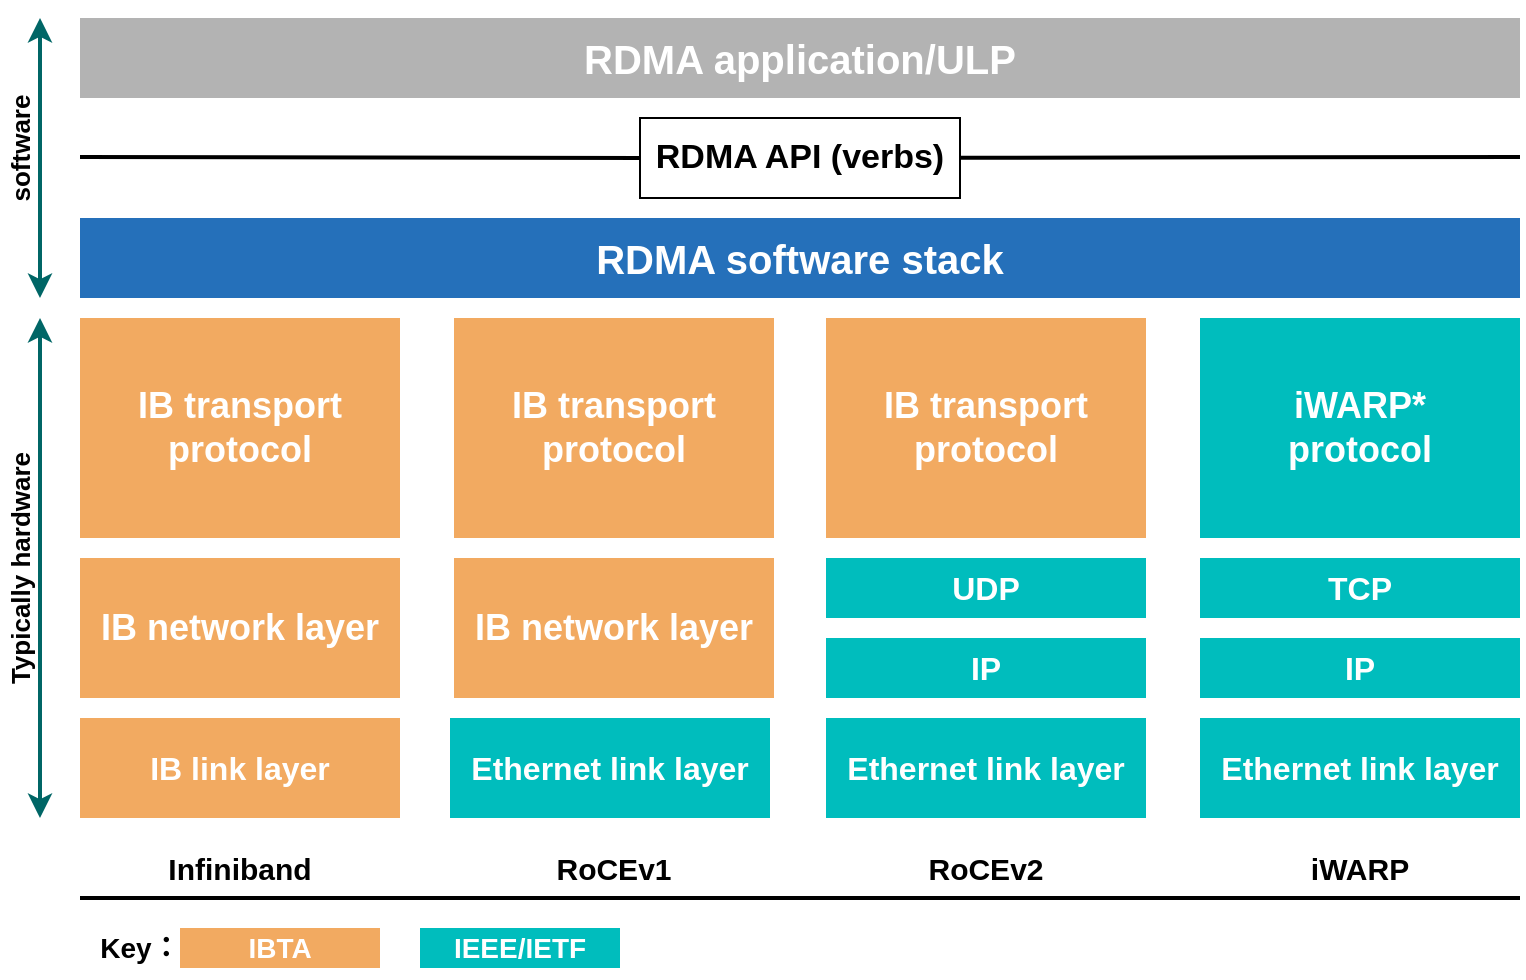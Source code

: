 <mxfile version="24.3.1" type="github" pages="7">
  <diagram name="rdma 协议" id="wu6Kweq_IXadMa-bzXc7">
    <mxGraphModel dx="2074" dy="1098" grid="1" gridSize="10" guides="1" tooltips="1" connect="1" arrows="1" fold="1" page="1" pageScale="1" pageWidth="850" pageHeight="1100" math="0" shadow="0">
      <root>
        <mxCell id="0" />
        <mxCell id="1" parent="0" />
        <mxCell id="lBkz-msG3UwagcVa59Zw-2" value="&lt;b&gt;&lt;font color=&quot;#ffffff&quot; style=&quot;font-size: 20px;&quot;&gt;RDMA application/ULP&lt;/font&gt;&lt;/b&gt;" style="rounded=0;whiteSpace=wrap;html=1;fillColor=#B3B3B3;strokeColor=none;" parent="1" vertex="1">
          <mxGeometry x="80" y="240" width="720" height="40" as="geometry" />
        </mxCell>
        <mxCell id="lBkz-msG3UwagcVa59Zw-3" value="&lt;b&gt;&lt;font style=&quot;font-size: 17px;&quot;&gt;RDMA API (verbs)&lt;/font&gt;&lt;/b&gt;" style="rounded=0;whiteSpace=wrap;html=1;" parent="1" vertex="1">
          <mxGeometry x="360" y="290" width="160" height="40" as="geometry" />
        </mxCell>
        <mxCell id="lBkz-msG3UwagcVa59Zw-4" value="" style="endArrow=none;html=1;rounded=0;strokeWidth=2;" parent="1" source="lBkz-msG3UwagcVa59Zw-3" edge="1">
          <mxGeometry width="50" height="50" relative="1" as="geometry">
            <mxPoint x="560" y="309.5" as="sourcePoint" />
            <mxPoint x="800" y="309.5" as="targetPoint" />
          </mxGeometry>
        </mxCell>
        <mxCell id="lBkz-msG3UwagcVa59Zw-5" value="" style="endArrow=none;html=1;rounded=0;strokeWidth=2;entryX=0;entryY=0.5;entryDx=0;entryDy=0;" parent="1" target="lBkz-msG3UwagcVa59Zw-3" edge="1">
          <mxGeometry width="50" height="50" relative="1" as="geometry">
            <mxPoint x="80" y="309.5" as="sourcePoint" />
            <mxPoint x="320" y="309.5" as="targetPoint" />
          </mxGeometry>
        </mxCell>
        <mxCell id="lBkz-msG3UwagcVa59Zw-6" value="&lt;b&gt;&lt;font color=&quot;#ffffff&quot; style=&quot;font-size: 20px;&quot;&gt;RDMA software stack&lt;/font&gt;&lt;/b&gt;" style="rounded=0;whiteSpace=wrap;html=1;fillColor=#2570BA;strokeColor=none;" parent="1" vertex="1">
          <mxGeometry x="80" y="340" width="720" height="40" as="geometry" />
        </mxCell>
        <mxCell id="lBkz-msG3UwagcVa59Zw-7" value="&lt;b&gt;&lt;font color=&quot;#ffffff&quot; style=&quot;font-size: 18px;&quot;&gt;IB transport&lt;br&gt;protocol&lt;br&gt;&lt;/font&gt;&lt;/b&gt;" style="rounded=0;whiteSpace=wrap;html=1;fillColor=#F2AA61;strokeColor=none;" parent="1" vertex="1">
          <mxGeometry x="80" y="390" width="160" height="110" as="geometry" />
        </mxCell>
        <mxCell id="lBkz-msG3UwagcVa59Zw-8" value="&lt;b&gt;&lt;font color=&quot;#ffffff&quot; style=&quot;font-size: 18px;&quot;&gt;IB transport&lt;br&gt;protocol&lt;br&gt;&lt;/font&gt;&lt;/b&gt;" style="rounded=0;whiteSpace=wrap;html=1;fillColor=#F2AA61;strokeColor=none;" parent="1" vertex="1">
          <mxGeometry x="267" y="390" width="160" height="110" as="geometry" />
        </mxCell>
        <mxCell id="lBkz-msG3UwagcVa59Zw-9" value="&lt;b&gt;&lt;font color=&quot;#ffffff&quot; style=&quot;font-size: 18px;&quot;&gt;IB transport&lt;br&gt;protocol&lt;br&gt;&lt;/font&gt;&lt;/b&gt;" style="rounded=0;whiteSpace=wrap;html=1;fillColor=#F2AA61;strokeColor=none;" parent="1" vertex="1">
          <mxGeometry x="453" y="390" width="160" height="110" as="geometry" />
        </mxCell>
        <mxCell id="lBkz-msG3UwagcVa59Zw-10" value="&lt;b&gt;&lt;font color=&quot;#ffffff&quot; style=&quot;font-size: 18px;&quot;&gt;iWARP*&lt;br&gt;protocol&lt;br&gt;&lt;/font&gt;&lt;/b&gt;" style="rounded=0;whiteSpace=wrap;html=1;fillColor=#00BDBD;strokeColor=none;" parent="1" vertex="1">
          <mxGeometry x="640" y="390" width="160" height="110" as="geometry" />
        </mxCell>
        <mxCell id="lBkz-msG3UwagcVa59Zw-11" value="&lt;b&gt;&lt;font color=&quot;#ffffff&quot; style=&quot;font-size: 18px;&quot;&gt;IB network layer&lt;br&gt;&lt;/font&gt;&lt;/b&gt;" style="rounded=0;whiteSpace=wrap;html=1;fillColor=#F2AA61;strokeColor=none;" parent="1" vertex="1">
          <mxGeometry x="80" y="510" width="160" height="70" as="geometry" />
        </mxCell>
        <mxCell id="lBkz-msG3UwagcVa59Zw-12" value="&lt;b&gt;&lt;font color=&quot;#ffffff&quot; style=&quot;font-size: 18px;&quot;&gt;IB network layer&lt;br&gt;&lt;/font&gt;&lt;/b&gt;" style="rounded=0;whiteSpace=wrap;html=1;fillColor=#F2AA61;strokeColor=none;" parent="1" vertex="1">
          <mxGeometry x="267" y="510" width="160" height="70" as="geometry" />
        </mxCell>
        <mxCell id="lBkz-msG3UwagcVa59Zw-13" value="&lt;font color=&quot;#ffffff&quot; style=&quot;&quot;&gt;&lt;b style=&quot;&quot;&gt;&lt;font style=&quot;font-size: 16px;&quot;&gt;UDP&lt;/font&gt;&lt;/b&gt;&lt;br&gt;&lt;/font&gt;" style="rounded=0;whiteSpace=wrap;html=1;fillColor=#00BDBD;strokeColor=none;" parent="1" vertex="1">
          <mxGeometry x="453" y="510" width="160" height="30" as="geometry" />
        </mxCell>
        <mxCell id="lBkz-msG3UwagcVa59Zw-14" value="&lt;font color=&quot;#ffffff&quot; style=&quot;&quot;&gt;&lt;b style=&quot;&quot;&gt;&lt;font style=&quot;font-size: 16px;&quot;&gt;IP&lt;/font&gt;&lt;/b&gt;&lt;br&gt;&lt;/font&gt;" style="rounded=0;whiteSpace=wrap;html=1;fillColor=#00BDBD;strokeColor=none;" parent="1" vertex="1">
          <mxGeometry x="453" y="550" width="160" height="30" as="geometry" />
        </mxCell>
        <mxCell id="lBkz-msG3UwagcVa59Zw-16" value="&lt;font color=&quot;#ffffff&quot; style=&quot;&quot;&gt;&lt;b style=&quot;&quot;&gt;&lt;font style=&quot;font-size: 16px;&quot;&gt;TCP&lt;/font&gt;&lt;/b&gt;&lt;br&gt;&lt;/font&gt;" style="rounded=0;whiteSpace=wrap;html=1;fillColor=#00BDBD;strokeColor=none;" parent="1" vertex="1">
          <mxGeometry x="640" y="510" width="160" height="30" as="geometry" />
        </mxCell>
        <mxCell id="lBkz-msG3UwagcVa59Zw-17" value="&lt;font color=&quot;#ffffff&quot; style=&quot;&quot;&gt;&lt;b style=&quot;&quot;&gt;&lt;font style=&quot;font-size: 16px;&quot;&gt;IP&lt;/font&gt;&lt;/b&gt;&lt;br&gt;&lt;/font&gt;" style="rounded=0;whiteSpace=wrap;html=1;fillColor=#00BDBD;strokeColor=none;" parent="1" vertex="1">
          <mxGeometry x="640" y="550" width="160" height="30" as="geometry" />
        </mxCell>
        <mxCell id="lBkz-msG3UwagcVa59Zw-18" value="&lt;b&gt;&lt;font color=&quot;#ffffff&quot; style=&quot;&quot;&gt;&lt;font style=&quot;font-size: 16px;&quot;&gt;IB link layer&lt;/font&gt;&lt;br&gt;&lt;/font&gt;&lt;/b&gt;" style="rounded=0;whiteSpace=wrap;html=1;fillColor=#F2AA61;strokeColor=none;" parent="1" vertex="1">
          <mxGeometry x="80" y="590" width="160" height="50" as="geometry" />
        </mxCell>
        <mxCell id="lBkz-msG3UwagcVa59Zw-19" value="&lt;b&gt;&lt;font color=&quot;#ffffff&quot; style=&quot;&quot;&gt;&lt;font style=&quot;font-size: 16px;&quot;&gt;Ethernet link layer&lt;/font&gt;&lt;br&gt;&lt;/font&gt;&lt;/b&gt;" style="rounded=0;whiteSpace=wrap;html=1;fillColor=#00BDBD;strokeColor=none;" parent="1" vertex="1">
          <mxGeometry x="265" y="590" width="160" height="50" as="geometry" />
        </mxCell>
        <mxCell id="lBkz-msG3UwagcVa59Zw-22" value="&lt;b&gt;&lt;font color=&quot;#ffffff&quot; style=&quot;&quot;&gt;&lt;font style=&quot;font-size: 16px;&quot;&gt;Ethernet link layer&lt;/font&gt;&lt;br&gt;&lt;/font&gt;&lt;/b&gt;" style="rounded=0;whiteSpace=wrap;html=1;fillColor=#00BDBD;strokeColor=none;" parent="1" vertex="1">
          <mxGeometry x="453" y="590" width="160" height="50" as="geometry" />
        </mxCell>
        <mxCell id="lBkz-msG3UwagcVa59Zw-23" value="&lt;b&gt;&lt;font color=&quot;#ffffff&quot; style=&quot;&quot;&gt;&lt;font style=&quot;font-size: 16px;&quot;&gt;Ethernet link layer&lt;/font&gt;&lt;br&gt;&lt;/font&gt;&lt;/b&gt;" style="rounded=0;whiteSpace=wrap;html=1;fillColor=#00BDBD;strokeColor=none;" parent="1" vertex="1">
          <mxGeometry x="640" y="590" width="160" height="50" as="geometry" />
        </mxCell>
        <mxCell id="lBkz-msG3UwagcVa59Zw-24" value="" style="endArrow=none;html=1;rounded=0;strokeWidth=2;" parent="1" edge="1">
          <mxGeometry width="50" height="50" relative="1" as="geometry">
            <mxPoint x="80" y="680" as="sourcePoint" />
            <mxPoint x="800" y="680" as="targetPoint" />
          </mxGeometry>
        </mxCell>
        <mxCell id="lBkz-msG3UwagcVa59Zw-25" value="&lt;b&gt;&lt;font style=&quot;font-size: 15px;&quot;&gt;Infiniband&lt;/font&gt;&lt;/b&gt;" style="text;strokeColor=none;align=center;fillColor=none;html=1;verticalAlign=middle;whiteSpace=wrap;rounded=0;" parent="1" vertex="1">
          <mxGeometry x="120" y="650" width="80" height="30" as="geometry" />
        </mxCell>
        <mxCell id="lBkz-msG3UwagcVa59Zw-26" value="&lt;b&gt;&lt;font style=&quot;font-size: 15px;&quot;&gt;RoCEv1&lt;/font&gt;&lt;/b&gt;" style="text;strokeColor=none;align=center;fillColor=none;html=1;verticalAlign=middle;whiteSpace=wrap;rounded=0;" parent="1" vertex="1">
          <mxGeometry x="307" y="650" width="80" height="30" as="geometry" />
        </mxCell>
        <mxCell id="lBkz-msG3UwagcVa59Zw-27" value="&lt;b&gt;&lt;font style=&quot;font-size: 15px;&quot;&gt;RoCEv2&lt;/font&gt;&lt;/b&gt;" style="text;strokeColor=none;align=center;fillColor=none;html=1;verticalAlign=middle;whiteSpace=wrap;rounded=0;" parent="1" vertex="1">
          <mxGeometry x="493" y="650" width="80" height="30" as="geometry" />
        </mxCell>
        <mxCell id="lBkz-msG3UwagcVa59Zw-28" value="&lt;b&gt;&lt;font style=&quot;font-size: 15px;&quot;&gt;iWARP&lt;/font&gt;&lt;/b&gt;" style="text;strokeColor=none;align=center;fillColor=none;html=1;verticalAlign=middle;whiteSpace=wrap;rounded=0;" parent="1" vertex="1">
          <mxGeometry x="680" y="650" width="80" height="30" as="geometry" />
        </mxCell>
        <mxCell id="lBkz-msG3UwagcVa59Zw-29" value="&lt;b&gt;&lt;font color=&quot;#ffffff&quot; style=&quot;&quot;&gt;&lt;font style=&quot;font-size: 14px;&quot;&gt;IBTA&lt;/font&gt;&lt;br&gt;&lt;/font&gt;&lt;/b&gt;" style="rounded=0;whiteSpace=wrap;html=1;fillColor=#F2AA61;strokeColor=none;" parent="1" vertex="1">
          <mxGeometry x="130" y="695" width="100" height="20" as="geometry" />
        </mxCell>
        <mxCell id="lBkz-msG3UwagcVa59Zw-31" value="&lt;b&gt;&lt;font color=&quot;#ffffff&quot; style=&quot;&quot;&gt;&lt;font style=&quot;font-size: 14px;&quot;&gt;IEEE/IETF&lt;/font&gt;&lt;br&gt;&lt;/font&gt;&lt;/b&gt;" style="rounded=0;whiteSpace=wrap;html=1;fillColor=#00BDBD;strokeColor=none;" parent="1" vertex="1">
          <mxGeometry x="250" y="695" width="100" height="20" as="geometry" />
        </mxCell>
        <mxCell id="lBkz-msG3UwagcVa59Zw-32" value="&lt;b&gt;&lt;font style=&quot;font-size: 14px;&quot;&gt;Key：&lt;/font&gt;&lt;/b&gt;" style="text;strokeColor=none;align=center;fillColor=none;html=1;verticalAlign=middle;whiteSpace=wrap;rounded=0;" parent="1" vertex="1">
          <mxGeometry x="80" y="690" width="60" height="30" as="geometry" />
        </mxCell>
        <mxCell id="lBkz-msG3UwagcVa59Zw-33" value="" style="endArrow=classic;startArrow=classic;html=1;rounded=0;strokeColor=#006666;strokeWidth=2;" parent="1" edge="1">
          <mxGeometry width="50" height="50" relative="1" as="geometry">
            <mxPoint x="60" y="640" as="sourcePoint" />
            <mxPoint x="60" y="390" as="targetPoint" />
          </mxGeometry>
        </mxCell>
        <mxCell id="lBkz-msG3UwagcVa59Zw-34" value="&lt;b&gt;&lt;font style=&quot;font-size: 13px;&quot;&gt;Typically hardware&lt;/font&gt;&lt;/b&gt;" style="text;strokeColor=none;align=center;fillColor=none;html=1;verticalAlign=middle;whiteSpace=wrap;rounded=0;horizontal=0;" parent="1" vertex="1">
          <mxGeometry x="40" y="450" width="20" height="130" as="geometry" />
        </mxCell>
        <mxCell id="lBkz-msG3UwagcVa59Zw-35" value="" style="endArrow=classic;startArrow=classic;html=1;rounded=0;strokeColor=#006666;strokeWidth=2;" parent="1" edge="1">
          <mxGeometry width="50" height="50" relative="1" as="geometry">
            <mxPoint x="60" y="380" as="sourcePoint" />
            <mxPoint x="60" y="240" as="targetPoint" />
          </mxGeometry>
        </mxCell>
        <mxCell id="lBkz-msG3UwagcVa59Zw-36" value="&lt;span style=&quot;font-size: 13px;&quot;&gt;&lt;b&gt;software&lt;br&gt;&lt;/b&gt;&lt;/span&gt;" style="text;strokeColor=none;align=center;fillColor=none;html=1;verticalAlign=middle;whiteSpace=wrap;rounded=0;horizontal=0;" parent="1" vertex="1">
          <mxGeometry x="40" y="240" width="20" height="130" as="geometry" />
        </mxCell>
      </root>
    </mxGraphModel>
  </diagram>
  <diagram id="0wRqxA7OXhIk8DsUoNSH" name="protocol">
    <mxGraphModel dx="2074" dy="1146" grid="1" gridSize="10" guides="1" tooltips="1" connect="1" arrows="1" fold="1" page="1" pageScale="1" pageWidth="850" pageHeight="1100" math="0" shadow="0">
      <root>
        <mxCell id="0" />
        <mxCell id="1" parent="0" />
        <mxCell id="xXFz2obMvx-NGRiMoowX-1" value="&lt;b&gt;&lt;font style=&quot;font-size: 14px;&quot;&gt;数据 packet&lt;/font&gt;&lt;/b&gt;" style="text;html=1;strokeColor=none;fillColor=none;align=center;verticalAlign=middle;whiteSpace=wrap;rounded=0;" parent="1" vertex="1">
          <mxGeometry x="80" y="280" width="120" height="30" as="geometry" />
        </mxCell>
        <mxCell id="xXFz2obMvx-NGRiMoowX-2" value="&lt;b&gt;&lt;font style=&quot;font-size: 14px;&quot;&gt;控制 packet&lt;/font&gt;&lt;/b&gt;" style="text;html=1;strokeColor=none;fillColor=none;align=center;verticalAlign=middle;whiteSpace=wrap;rounded=0;" parent="1" vertex="1">
          <mxGeometry x="80" y="350" width="120" height="30" as="geometry" />
        </mxCell>
        <mxCell id="xXFz2obMvx-NGRiMoowX-3" value="&lt;span style=&quot;font-size: 14px;&quot;&gt;&lt;b&gt;IBA Message (End to End)&lt;/b&gt;&lt;/span&gt;" style="text;html=1;strokeColor=none;fillColor=none;align=center;verticalAlign=middle;whiteSpace=wrap;rounded=0;" parent="1" vertex="1">
          <mxGeometry x="80" y="430" width="180" height="30" as="geometry" />
        </mxCell>
        <mxCell id="xXFz2obMvx-NGRiMoowX-11" value="" style="group" parent="1" vertex="1" connectable="0">
          <mxGeometry x="80" y="460" width="570" height="30" as="geometry" />
        </mxCell>
        <mxCell id="xXFz2obMvx-NGRiMoowX-5" value="" style="rounded=0;whiteSpace=wrap;html=1;" parent="xXFz2obMvx-NGRiMoowX-11" vertex="1">
          <mxGeometry width="190" height="30" as="geometry" />
        </mxCell>
        <mxCell id="xXFz2obMvx-NGRiMoowX-7" value="" style="rounded=0;whiteSpace=wrap;html=1;" parent="xXFz2obMvx-NGRiMoowX-11" vertex="1">
          <mxGeometry x="190" width="190" height="30" as="geometry" />
        </mxCell>
        <mxCell id="xXFz2obMvx-NGRiMoowX-8" value="" style="rounded=0;whiteSpace=wrap;html=1;" parent="xXFz2obMvx-NGRiMoowX-11" vertex="1">
          <mxGeometry x="380" width="190" height="30" as="geometry" />
        </mxCell>
        <mxCell id="xXFz2obMvx-NGRiMoowX-10" value="&lt;b style=&quot;&quot;&gt;&lt;font style=&quot;font-size: 13px;&quot;&gt;Message Data&lt;/font&gt;&lt;/b&gt;" style="text;html=1;strokeColor=none;fillColor=none;align=center;verticalAlign=middle;whiteSpace=wrap;rounded=0;" parent="xXFz2obMvx-NGRiMoowX-11" vertex="1">
          <mxGeometry x="195" width="180" height="30" as="geometry" />
        </mxCell>
        <mxCell id="xXFz2obMvx-NGRiMoowX-12" value="&lt;span style=&quot;font-size: 14px;&quot;&gt;&lt;b&gt;IBA Data Packet (Routed unit of work)&lt;/b&gt;&lt;/span&gt;" style="text;html=1;strokeColor=none;fillColor=none;align=center;verticalAlign=middle;whiteSpace=wrap;rounded=0;" parent="1" vertex="1">
          <mxGeometry x="80" y="520" width="260" height="30" as="geometry" />
        </mxCell>
        <mxCell id="xXFz2obMvx-NGRiMoowX-21" value="" style="group" parent="1" vertex="1" connectable="0">
          <mxGeometry x="80" y="550" width="330" height="30" as="geometry" />
        </mxCell>
        <mxCell id="xXFz2obMvx-NGRiMoowX-14" value="&lt;b&gt;Routing&lt;br&gt;Header&lt;/b&gt;" style="rounded=0;whiteSpace=wrap;html=1;" parent="xXFz2obMvx-NGRiMoowX-21" vertex="1">
          <mxGeometry width="80" height="30" as="geometry" />
        </mxCell>
        <mxCell id="xXFz2obMvx-NGRiMoowX-18" value="&lt;b&gt;Transport&lt;br&gt;Header&lt;/b&gt;" style="rounded=0;whiteSpace=wrap;html=1;" parent="xXFz2obMvx-NGRiMoowX-21" vertex="1">
          <mxGeometry x="80" width="80" height="30" as="geometry" />
        </mxCell>
        <mxCell id="xXFz2obMvx-NGRiMoowX-19" value="&lt;b&gt;Packet payload&lt;/b&gt;" style="rounded=0;whiteSpace=wrap;html=1;" parent="xXFz2obMvx-NGRiMoowX-21" vertex="1">
          <mxGeometry x="160" width="130" height="30" as="geometry" />
        </mxCell>
        <mxCell id="xXFz2obMvx-NGRiMoowX-20" value="&lt;b&gt;CRC&lt;/b&gt;" style="rounded=0;whiteSpace=wrap;html=1;" parent="xXFz2obMvx-NGRiMoowX-21" vertex="1">
          <mxGeometry x="290" width="40" height="30" as="geometry" />
        </mxCell>
        <mxCell id="xXFz2obMvx-NGRiMoowX-22" value="" style="group" parent="1" vertex="1" connectable="0">
          <mxGeometry x="425" y="550" width="330" height="30" as="geometry" />
        </mxCell>
        <mxCell id="xXFz2obMvx-NGRiMoowX-23" value="&lt;b&gt;Routing&lt;br&gt;Header&lt;/b&gt;" style="rounded=0;whiteSpace=wrap;html=1;" parent="xXFz2obMvx-NGRiMoowX-22" vertex="1">
          <mxGeometry width="80" height="30" as="geometry" />
        </mxCell>
        <mxCell id="xXFz2obMvx-NGRiMoowX-24" value="&lt;b&gt;Transport&lt;br&gt;Header&lt;/b&gt;" style="rounded=0;whiteSpace=wrap;html=1;" parent="xXFz2obMvx-NGRiMoowX-22" vertex="1">
          <mxGeometry x="80" width="80" height="30" as="geometry" />
        </mxCell>
        <mxCell id="xXFz2obMvx-NGRiMoowX-25" value="&lt;b&gt;Packet payload&lt;/b&gt;" style="rounded=0;whiteSpace=wrap;html=1;" parent="xXFz2obMvx-NGRiMoowX-22" vertex="1">
          <mxGeometry x="160" width="130" height="30" as="geometry" />
        </mxCell>
        <mxCell id="xXFz2obMvx-NGRiMoowX-26" value="&lt;b&gt;CRC&lt;/b&gt;" style="rounded=0;whiteSpace=wrap;html=1;" parent="xXFz2obMvx-NGRiMoowX-22" vertex="1">
          <mxGeometry x="290" width="40" height="30" as="geometry" />
        </mxCell>
        <mxCell id="xXFz2obMvx-NGRiMoowX-27" value="" style="endArrow=none;dashed=1;html=1;rounded=0;exitX=0;exitY=0;exitDx=0;exitDy=0;" parent="1" source="xXFz2obMvx-NGRiMoowX-14" edge="1">
          <mxGeometry width="50" height="50" relative="1" as="geometry">
            <mxPoint x="220" y="540" as="sourcePoint" />
            <mxPoint x="270" y="490" as="targetPoint" />
          </mxGeometry>
        </mxCell>
        <mxCell id="xXFz2obMvx-NGRiMoowX-28" value="" style="endArrow=none;dashed=1;html=1;rounded=0;exitX=1;exitY=0;exitDx=0;exitDy=0;" parent="1" source="xXFz2obMvx-NGRiMoowX-20" edge="1">
          <mxGeometry width="50" height="50" relative="1" as="geometry">
            <mxPoint x="270" y="550" as="sourcePoint" />
            <mxPoint x="460" y="490" as="targetPoint" />
          </mxGeometry>
        </mxCell>
        <mxCell id="xXFz2obMvx-NGRiMoowX-29" value="" style="endArrow=none;dashed=1;html=1;rounded=0;exitX=0;exitY=0;exitDx=0;exitDy=0;" parent="1" source="xXFz2obMvx-NGRiMoowX-23" edge="1">
          <mxGeometry width="50" height="50" relative="1" as="geometry">
            <mxPoint x="270" y="550" as="sourcePoint" />
            <mxPoint x="460" y="490" as="targetPoint" />
          </mxGeometry>
        </mxCell>
        <mxCell id="xXFz2obMvx-NGRiMoowX-30" value="" style="endArrow=none;dashed=1;html=1;rounded=0;exitX=1;exitY=0;exitDx=0;exitDy=0;" parent="1" source="xXFz2obMvx-NGRiMoowX-26" edge="1">
          <mxGeometry width="50" height="50" relative="1" as="geometry">
            <mxPoint x="600" y="550" as="sourcePoint" />
            <mxPoint x="650" y="490" as="targetPoint" />
          </mxGeometry>
        </mxCell>
        <mxCell id="xXFz2obMvx-NGRiMoowX-43" value="" style="group" parent="1" vertex="1" connectable="0">
          <mxGeometry x="80" y="650" width="780" height="30" as="geometry" />
        </mxCell>
        <mxCell id="xXFz2obMvx-NGRiMoowX-32" value="&lt;b&gt;Local Routing&lt;br&gt;Header&lt;/b&gt;" style="rounded=0;whiteSpace=wrap;html=1;" parent="xXFz2obMvx-NGRiMoowX-43" vertex="1">
          <mxGeometry width="100" height="30" as="geometry" />
        </mxCell>
        <mxCell id="xXFz2obMvx-NGRiMoowX-36" value="&lt;b&gt;Global Routing&lt;br&gt;Header&lt;/b&gt;" style="rounded=0;whiteSpace=wrap;html=1;dashed=1;" parent="xXFz2obMvx-NGRiMoowX-43" vertex="1">
          <mxGeometry x="100" width="100" height="30" as="geometry" />
        </mxCell>
        <mxCell id="xXFz2obMvx-NGRiMoowX-37" value="&lt;b&gt;Base Transport&lt;br&gt;Header&lt;/b&gt;" style="rounded=0;whiteSpace=wrap;html=1;" parent="xXFz2obMvx-NGRiMoowX-43" vertex="1">
          <mxGeometry x="200" width="100" height="30" as="geometry" />
        </mxCell>
        <mxCell id="xXFz2obMvx-NGRiMoowX-38" value="&lt;b&gt;Extended Transport&lt;br&gt;Header(s)&lt;/b&gt;" style="rounded=0;whiteSpace=wrap;html=1;dashed=1;" parent="xXFz2obMvx-NGRiMoowX-43" vertex="1">
          <mxGeometry x="300" width="120" height="30" as="geometry" />
        </mxCell>
        <mxCell id="xXFz2obMvx-NGRiMoowX-39" value="&lt;b&gt;R_Key or &lt;br&gt;Immediate Data&lt;/b&gt;" style="rounded=0;whiteSpace=wrap;html=1;dashed=1;" parent="xXFz2obMvx-NGRiMoowX-43" vertex="1">
          <mxGeometry x="420" width="120" height="30" as="geometry" />
        </mxCell>
        <mxCell id="xXFz2obMvx-NGRiMoowX-40" value="&lt;b&gt;Message Payload&lt;/b&gt;" style="rounded=0;whiteSpace=wrap;html=1;dashed=1;" parent="xXFz2obMvx-NGRiMoowX-43" vertex="1">
          <mxGeometry x="540" width="120" height="30" as="geometry" />
        </mxCell>
        <mxCell id="xXFz2obMvx-NGRiMoowX-41" value="&lt;b&gt;invariant&lt;br&gt;CRC&lt;br&gt;&lt;/b&gt;" style="rounded=0;whiteSpace=wrap;html=1;" parent="xXFz2obMvx-NGRiMoowX-43" vertex="1">
          <mxGeometry x="660" width="60" height="30" as="geometry" />
        </mxCell>
        <mxCell id="xXFz2obMvx-NGRiMoowX-42" value="&lt;b&gt;variant&lt;br&gt;CRC&lt;br&gt;&lt;/b&gt;" style="rounded=0;whiteSpace=wrap;html=1;" parent="xXFz2obMvx-NGRiMoowX-43" vertex="1">
          <mxGeometry x="720" width="60" height="30" as="geometry" />
        </mxCell>
        <mxCell id="xXFz2obMvx-NGRiMoowX-44" value="&lt;span style=&quot;font-size: 14px;&quot;&gt;&lt;b&gt;&lt;font color=&quot;#ff6666&quot;&gt;IBA Packet&lt;/font&gt;&lt;/b&gt;&lt;/span&gt;" style="text;html=1;strokeColor=none;fillColor=none;align=center;verticalAlign=middle;whiteSpace=wrap;rounded=0;" parent="1" vertex="1">
          <mxGeometry x="80" y="620" width="80" height="30" as="geometry" />
        </mxCell>
        <mxCell id="xXFz2obMvx-NGRiMoowX-45" value="&lt;span style=&quot;font-size: 14px;&quot;&gt;&lt;b&gt;Local (with a subnet) Packets&lt;/b&gt;&lt;/span&gt;" style="text;html=1;strokeColor=none;fillColor=none;align=center;verticalAlign=middle;whiteSpace=wrap;rounded=0;" parent="1" vertex="1">
          <mxGeometry x="80" y="750" width="200" height="30" as="geometry" />
        </mxCell>
        <mxCell id="xXFz2obMvx-NGRiMoowX-55" value="&lt;span style=&quot;font-size: 14px;&quot;&gt;&lt;b&gt;Global (routing between subnets) Packets&lt;/b&gt;&lt;/span&gt;" style="text;html=1;strokeColor=none;fillColor=none;align=left;verticalAlign=middle;whiteSpace=wrap;rounded=0;" parent="1" vertex="1">
          <mxGeometry x="80" y="830" width="300" height="30" as="geometry" />
        </mxCell>
        <mxCell id="xXFz2obMvx-NGRiMoowX-61" value="" style="group" parent="1" vertex="1" connectable="0">
          <mxGeometry x="80" y="780" width="510" height="30" as="geometry" />
        </mxCell>
        <mxCell id="xXFz2obMvx-NGRiMoowX-47" value="&lt;b&gt;&lt;font color=&quot;#ff6666&quot;&gt;Local&lt;/font&gt; Routing&lt;br&gt;Header&lt;/b&gt;" style="rounded=0;whiteSpace=wrap;html=1;" parent="xXFz2obMvx-NGRiMoowX-61" vertex="1">
          <mxGeometry width="100" height="30" as="geometry" />
        </mxCell>
        <mxCell id="xXFz2obMvx-NGRiMoowX-49" value="&lt;b&gt;&lt;font color=&quot;#ff6666&quot;&gt;IBA&lt;/font&gt; Transport&lt;br&gt;Header&lt;/b&gt;" style="rounded=0;whiteSpace=wrap;html=1;" parent="xXFz2obMvx-NGRiMoowX-61" vertex="1">
          <mxGeometry x="100" width="100" height="30" as="geometry" />
        </mxCell>
        <mxCell id="xXFz2obMvx-NGRiMoowX-52" value="&lt;b&gt;Packet Payload&lt;/b&gt;" style="rounded=0;whiteSpace=wrap;html=1;dashed=1;" parent="xXFz2obMvx-NGRiMoowX-61" vertex="1">
          <mxGeometry x="200" width="190" height="30" as="geometry" />
        </mxCell>
        <mxCell id="xXFz2obMvx-NGRiMoowX-53" value="&lt;b&gt;invariant&lt;br&gt;CRC&lt;br&gt;&lt;/b&gt;" style="rounded=0;whiteSpace=wrap;html=1;" parent="xXFz2obMvx-NGRiMoowX-61" vertex="1">
          <mxGeometry x="390" width="60" height="30" as="geometry" />
        </mxCell>
        <mxCell id="xXFz2obMvx-NGRiMoowX-54" value="&lt;b&gt;variant&lt;br&gt;CRC&lt;br&gt;&lt;/b&gt;" style="rounded=0;whiteSpace=wrap;html=1;" parent="xXFz2obMvx-NGRiMoowX-61" vertex="1">
          <mxGeometry x="450" width="60" height="30" as="geometry" />
        </mxCell>
        <mxCell id="xXFz2obMvx-NGRiMoowX-63" value="&lt;span style=&quot;font-size: 14px;&quot;&gt;&lt;b&gt;Raw Packet with Raw Header&lt;/b&gt;&lt;/span&gt;" style="text;html=1;strokeColor=none;fillColor=none;align=left;verticalAlign=middle;whiteSpace=wrap;rounded=0;" parent="1" vertex="1">
          <mxGeometry x="80" y="920" width="300" height="30" as="geometry" />
        </mxCell>
        <mxCell id="xXFz2obMvx-NGRiMoowX-70" value="&lt;span style=&quot;font-size: 14px;&quot;&gt;&lt;b&gt;Raw Packet with IPv6 Header&lt;/b&gt;&lt;/span&gt;" style="text;html=1;strokeColor=none;fillColor=none;align=left;verticalAlign=middle;whiteSpace=wrap;rounded=0;" parent="1" vertex="1">
          <mxGeometry x="80" y="1010" width="300" height="30" as="geometry" />
        </mxCell>
        <mxCell id="xXFz2obMvx-NGRiMoowX-76" value="" style="group" parent="1" vertex="1" connectable="0">
          <mxGeometry x="80" y="950" width="550" height="30" as="geometry" />
        </mxCell>
        <mxCell id="xXFz2obMvx-NGRiMoowX-64" value="&lt;b&gt;&lt;font color=&quot;#ff6666&quot;&gt;Local&lt;/font&gt; Routing&lt;br&gt;Header&lt;/b&gt;" style="rounded=0;whiteSpace=wrap;html=1;" parent="xXFz2obMvx-NGRiMoowX-76" vertex="1">
          <mxGeometry width="100" height="30" as="geometry" />
        </mxCell>
        <mxCell id="xXFz2obMvx-NGRiMoowX-65" value="&lt;b&gt;Other Transport&lt;br&gt;Header&lt;/b&gt;" style="rounded=0;whiteSpace=wrap;html=1;dashed=1;" parent="xXFz2obMvx-NGRiMoowX-76" vertex="1">
          <mxGeometry x="200" width="100" height="30" as="geometry" />
        </mxCell>
        <mxCell id="xXFz2obMvx-NGRiMoowX-66" value="&lt;b&gt;Packet Payload&lt;/b&gt;" style="rounded=0;whiteSpace=wrap;html=1;dashed=1;" parent="xXFz2obMvx-NGRiMoowX-76" vertex="1">
          <mxGeometry x="300" width="190" height="30" as="geometry" />
        </mxCell>
        <mxCell id="xXFz2obMvx-NGRiMoowX-68" value="&lt;b&gt;variant&lt;br&gt;CRC&lt;br&gt;&lt;/b&gt;" style="rounded=0;whiteSpace=wrap;html=1;" parent="xXFz2obMvx-NGRiMoowX-76" vertex="1">
          <mxGeometry x="490" width="60" height="30" as="geometry" />
        </mxCell>
        <mxCell id="xXFz2obMvx-NGRiMoowX-69" value="&lt;b&gt;Raw&amp;nbsp;Header&lt;/b&gt;" style="rounded=0;whiteSpace=wrap;html=1;" parent="xXFz2obMvx-NGRiMoowX-76" vertex="1">
          <mxGeometry x="100" width="100" height="30" as="geometry" />
        </mxCell>
        <mxCell id="xXFz2obMvx-NGRiMoowX-77" value="" style="group" parent="1" vertex="1" connectable="0">
          <mxGeometry x="80" y="1040" width="550" height="30" as="geometry" />
        </mxCell>
        <mxCell id="xXFz2obMvx-NGRiMoowX-71" value="&lt;b&gt;&lt;font color=&quot;#ff6666&quot;&gt;Local&lt;/font&gt; Routing&lt;br&gt;Header&lt;/b&gt;" style="rounded=0;whiteSpace=wrap;html=1;" parent="xXFz2obMvx-NGRiMoowX-77" vertex="1">
          <mxGeometry width="100" height="30" as="geometry" />
        </mxCell>
        <mxCell id="xXFz2obMvx-NGRiMoowX-72" value="&lt;b&gt;Other Transport&lt;br&gt;Header&lt;/b&gt;" style="rounded=0;whiteSpace=wrap;html=1;dashed=1;" parent="xXFz2obMvx-NGRiMoowX-77" vertex="1">
          <mxGeometry x="200" width="100" height="30" as="geometry" />
        </mxCell>
        <mxCell id="xXFz2obMvx-NGRiMoowX-73" value="&lt;b&gt;Packet Payload&lt;/b&gt;" style="rounded=0;whiteSpace=wrap;html=1;dashed=1;" parent="xXFz2obMvx-NGRiMoowX-77" vertex="1">
          <mxGeometry x="300" width="190" height="30" as="geometry" />
        </mxCell>
        <mxCell id="xXFz2obMvx-NGRiMoowX-74" value="&lt;b&gt;variant&lt;br&gt;CRC&lt;br&gt;&lt;/b&gt;" style="rounded=0;whiteSpace=wrap;html=1;" parent="xXFz2obMvx-NGRiMoowX-77" vertex="1">
          <mxGeometry x="490" width="60" height="30" as="geometry" />
        </mxCell>
        <mxCell id="xXFz2obMvx-NGRiMoowX-75" value="&lt;b&gt;&lt;font color=&quot;#ff6666&quot;&gt;IPv6&lt;/font&gt; Header&lt;/b&gt;" style="rounded=0;whiteSpace=wrap;html=1;" parent="xXFz2obMvx-NGRiMoowX-77" vertex="1">
          <mxGeometry x="100" width="100" height="30" as="geometry" />
        </mxCell>
        <mxCell id="xXFz2obMvx-NGRiMoowX-78" value="" style="group" parent="1" vertex="1" connectable="0">
          <mxGeometry x="80" y="860" width="610" height="30" as="geometry" />
        </mxCell>
        <mxCell id="xXFz2obMvx-NGRiMoowX-56" value="&lt;b&gt;Local Routing&lt;br&gt;Header&lt;/b&gt;" style="rounded=0;whiteSpace=wrap;html=1;" parent="xXFz2obMvx-NGRiMoowX-78" vertex="1">
          <mxGeometry width="100" height="30" as="geometry" />
        </mxCell>
        <mxCell id="xXFz2obMvx-NGRiMoowX-57" value="&lt;b&gt;IBA Transport&lt;br&gt;Header&lt;/b&gt;" style="rounded=0;whiteSpace=wrap;html=1;" parent="xXFz2obMvx-NGRiMoowX-78" vertex="1">
          <mxGeometry x="200" width="100" height="30" as="geometry" />
        </mxCell>
        <mxCell id="xXFz2obMvx-NGRiMoowX-58" value="&lt;b&gt;Packet Payload&lt;/b&gt;" style="rounded=0;whiteSpace=wrap;html=1;dashed=1;" parent="xXFz2obMvx-NGRiMoowX-78" vertex="1">
          <mxGeometry x="300" width="190" height="30" as="geometry" />
        </mxCell>
        <mxCell id="xXFz2obMvx-NGRiMoowX-59" value="&lt;b&gt;invariant&lt;br&gt;CRC&lt;br&gt;&lt;/b&gt;" style="rounded=0;whiteSpace=wrap;html=1;" parent="xXFz2obMvx-NGRiMoowX-78" vertex="1">
          <mxGeometry x="490" width="60" height="30" as="geometry" />
        </mxCell>
        <mxCell id="xXFz2obMvx-NGRiMoowX-60" value="&lt;b&gt;variant&lt;br&gt;CRC&lt;br&gt;&lt;/b&gt;" style="rounded=0;whiteSpace=wrap;html=1;" parent="xXFz2obMvx-NGRiMoowX-78" vertex="1">
          <mxGeometry x="550" width="60" height="30" as="geometry" />
        </mxCell>
        <mxCell id="xXFz2obMvx-NGRiMoowX-62" value="&lt;b&gt;&lt;font color=&quot;#ff6666&quot;&gt;Global&lt;/font&gt; Routing&lt;br&gt;Header&lt;/b&gt;" style="rounded=0;whiteSpace=wrap;html=1;" parent="xXFz2obMvx-NGRiMoowX-78" vertex="1">
          <mxGeometry x="100" width="100" height="30" as="geometry" />
        </mxCell>
        <mxCell id="xXFz2obMvx-NGRiMoowX-79" value="&lt;b&gt;&lt;font color=&quot;#2570ba&quot;&gt;8 Bytes&lt;/font&gt;&lt;/b&gt;" style="text;html=1;strokeColor=none;fillColor=none;align=center;verticalAlign=middle;whiteSpace=wrap;rounded=0;" parent="1" vertex="1">
          <mxGeometry x="100" y="680" width="60" height="20" as="geometry" />
        </mxCell>
        <mxCell id="xXFz2obMvx-NGRiMoowX-80" value="&lt;b&gt;&lt;font color=&quot;#2570ba&quot;&gt;40 Bytes&lt;/font&gt;&lt;/b&gt;" style="text;html=1;strokeColor=none;fillColor=none;align=center;verticalAlign=middle;whiteSpace=wrap;rounded=0;" parent="1" vertex="1">
          <mxGeometry x="200" y="680" width="60" height="20" as="geometry" />
        </mxCell>
        <mxCell id="xXFz2obMvx-NGRiMoowX-81" value="&lt;b&gt;&lt;font color=&quot;#2570ba&quot;&gt;12 Bytes&lt;/font&gt;&lt;/b&gt;" style="text;html=1;strokeColor=none;fillColor=none;align=center;verticalAlign=middle;whiteSpace=wrap;rounded=0;" parent="1" vertex="1">
          <mxGeometry x="300" y="680" width="60" height="20" as="geometry" />
        </mxCell>
        <mxCell id="xXFz2obMvx-NGRiMoowX-94" value="&lt;span style=&quot;font-size: 14px;&quot;&gt;&lt;b&gt;RoCE Packet&lt;/b&gt;&lt;/span&gt;" style="text;html=1;strokeColor=none;fillColor=none;align=left;verticalAlign=middle;whiteSpace=wrap;rounded=0;" parent="1" vertex="1">
          <mxGeometry x="80" y="1100" width="300" height="30" as="geometry" />
        </mxCell>
        <mxCell id="xXFz2obMvx-NGRiMoowX-89" value="&lt;font color=&quot;#ff6666&quot;&gt;&lt;b&gt;Eth L2&lt;br&gt;Header&lt;br&gt;&lt;/b&gt;&lt;/font&gt;" style="rounded=0;whiteSpace=wrap;html=1;fillColor=#D5E8D4;" parent="1" vertex="1">
          <mxGeometry x="80" y="1130" width="100" height="30" as="geometry" />
        </mxCell>
        <mxCell id="xXFz2obMvx-NGRiMoowX-91" value="&lt;b&gt;Packet Payload&lt;/b&gt;" style="rounded=0;whiteSpace=wrap;html=1;dashed=1;" parent="1" vertex="1">
          <mxGeometry x="430" y="1130" width="190" height="30" as="geometry" />
        </mxCell>
        <mxCell id="xXFz2obMvx-NGRiMoowX-92" value="&lt;b&gt;invariant&lt;br&gt;CRC&lt;br&gt;&lt;/b&gt;" style="rounded=0;whiteSpace=wrap;html=1;" parent="1" vertex="1">
          <mxGeometry x="620" y="1130" width="60" height="30" as="geometry" />
        </mxCell>
        <mxCell id="xXFz2obMvx-NGRiMoowX-93" value="&lt;b&gt;Global Routing&lt;br&gt;Header&lt;/b&gt;" style="rounded=0;whiteSpace=wrap;html=1;" parent="1" vertex="1">
          <mxGeometry x="230" y="1130" width="100" height="30" as="geometry" />
        </mxCell>
        <mxCell id="xXFz2obMvx-NGRiMoowX-95" value="&lt;font color=&quot;#ff6666&quot;&gt;&lt;b&gt;Ether Type&lt;br&gt;&lt;/b&gt;&lt;/font&gt;" style="rounded=0;whiteSpace=wrap;html=1;fillColor=#D5E8D4;" parent="1" vertex="1">
          <mxGeometry x="180" y="1130" width="50" height="30" as="geometry" />
        </mxCell>
        <mxCell id="xXFz2obMvx-NGRiMoowX-96" value="&lt;b&gt;Base Transport&lt;br&gt;Header&lt;/b&gt;" style="rounded=0;whiteSpace=wrap;html=1;" parent="1" vertex="1">
          <mxGeometry x="330" y="1130" width="100" height="30" as="geometry" />
        </mxCell>
        <mxCell id="xXFz2obMvx-NGRiMoowX-98" value="&lt;b style=&quot;&quot;&gt;&lt;font style=&quot;font-size: 14px;&quot;&gt;IB GRH&lt;/font&gt;&lt;/b&gt;" style="text;html=1;strokeColor=none;fillColor=none;align=left;verticalAlign=middle;whiteSpace=wrap;rounded=0;" parent="1" vertex="1">
          <mxGeometry x="250" y="1160" width="60" height="30" as="geometry" />
        </mxCell>
        <mxCell id="xXFz2obMvx-NGRiMoowX-100" value="&lt;b style=&quot;&quot;&gt;&lt;font style=&quot;font-size: 14px;&quot;&gt;IB BTH&lt;/font&gt;&lt;/b&gt;" style="text;html=1;strokeColor=none;fillColor=none;align=left;verticalAlign=middle;whiteSpace=wrap;rounded=0;" parent="1" vertex="1">
          <mxGeometry x="350" y="1160" width="60" height="30" as="geometry" />
        </mxCell>
        <mxCell id="xXFz2obMvx-NGRiMoowX-101" value="&lt;b&gt;FCS&lt;br&gt;&lt;/b&gt;" style="rounded=0;whiteSpace=wrap;html=1;" parent="1" vertex="1">
          <mxGeometry x="680" y="1130" width="60" height="30" as="geometry" />
        </mxCell>
        <mxCell id="xXFz2obMvx-NGRiMoowX-102" value="&lt;b style=&quot;&quot;&gt;Eth L2&lt;br&gt;Header&lt;br&gt;&lt;/b&gt;" style="rounded=0;whiteSpace=wrap;html=1;fillColor=#D5E8D4;" parent="1" vertex="1">
          <mxGeometry x="80" y="1240" width="100" height="30" as="geometry" />
        </mxCell>
        <mxCell id="xXFz2obMvx-NGRiMoowX-103" value="&lt;b&gt;Packet Payload&lt;/b&gt;" style="rounded=0;whiteSpace=wrap;html=1;dashed=1;" parent="1" vertex="1">
          <mxGeometry x="550" y="1240" width="190" height="30" as="geometry" />
        </mxCell>
        <mxCell id="xXFz2obMvx-NGRiMoowX-104" value="&lt;b&gt;invariant&lt;br&gt;CRC&lt;br&gt;&lt;/b&gt;" style="rounded=0;whiteSpace=wrap;html=1;" parent="1" vertex="1">
          <mxGeometry x="740" y="1240" width="60" height="30" as="geometry" />
        </mxCell>
        <mxCell id="xXFz2obMvx-NGRiMoowX-106" value="&lt;b style=&quot;&quot;&gt;Ether Type&lt;br&gt;&lt;/b&gt;" style="rounded=0;whiteSpace=wrap;html=1;fillColor=#D5E8D4;" parent="1" vertex="1">
          <mxGeometry x="180" y="1240" width="50" height="30" as="geometry" />
        </mxCell>
        <mxCell id="xXFz2obMvx-NGRiMoowX-107" value="&lt;b&gt;Base Transport&lt;br&gt;Header&lt;/b&gt;" style="rounded=0;whiteSpace=wrap;html=1;" parent="1" vertex="1">
          <mxGeometry x="450" y="1240" width="100" height="30" as="geometry" />
        </mxCell>
        <mxCell id="xXFz2obMvx-NGRiMoowX-109" value="&lt;b style=&quot;&quot;&gt;&lt;font style=&quot;font-size: 14px;&quot;&gt;IB BTH&lt;/font&gt;&lt;/b&gt;" style="text;html=1;strokeColor=none;fillColor=none;align=left;verticalAlign=middle;whiteSpace=wrap;rounded=0;" parent="1" vertex="1">
          <mxGeometry x="470" y="1270" width="60" height="30" as="geometry" />
        </mxCell>
        <mxCell id="xXFz2obMvx-NGRiMoowX-110" value="&lt;b&gt;FCS&lt;br&gt;&lt;/b&gt;" style="rounded=0;whiteSpace=wrap;html=1;" parent="1" vertex="1">
          <mxGeometry x="800" y="1240" width="60" height="30" as="geometry" />
        </mxCell>
        <mxCell id="xXFz2obMvx-NGRiMoowX-111" value="&lt;span style=&quot;font-size: 14px;&quot;&gt;&lt;b&gt;RoCEv2 Packet&lt;/b&gt;&lt;/span&gt;" style="text;html=1;strokeColor=none;fillColor=none;align=left;verticalAlign=middle;whiteSpace=wrap;rounded=0;" parent="1" vertex="1">
          <mxGeometry x="80" y="1210" width="300" height="30" as="geometry" />
        </mxCell>
        <mxCell id="xXFz2obMvx-NGRiMoowX-112" value="&lt;b style=&quot;&quot;&gt;IP&lt;br&gt;Header&lt;br&gt;&lt;/b&gt;" style="rounded=0;whiteSpace=wrap;html=1;fillColor=#3399FF;" parent="1" vertex="1">
          <mxGeometry x="230" y="1240" width="60" height="30" as="geometry" />
        </mxCell>
        <mxCell id="xXFz2obMvx-NGRiMoowX-113" value="&lt;b style=&quot;&quot;&gt;Protocol&lt;br&gt;&lt;/b&gt;" style="rounded=0;whiteSpace=wrap;html=1;fillColor=#3399FF;" parent="1" vertex="1">
          <mxGeometry x="290" y="1240" width="50" height="30" as="geometry" />
        </mxCell>
        <mxCell id="xXFz2obMvx-NGRiMoowX-114" value="&lt;b style=&quot;&quot;&gt;UDP&lt;br&gt;Header&lt;br&gt;&lt;/b&gt;" style="rounded=0;whiteSpace=wrap;html=1;fillColor=#FF6666;" parent="1" vertex="1">
          <mxGeometry x="340" y="1240" width="60" height="30" as="geometry" />
        </mxCell>
        <mxCell id="xXFz2obMvx-NGRiMoowX-115" value="&lt;b style=&quot;&quot;&gt;Port&lt;br&gt;&lt;/b&gt;" style="rounded=0;whiteSpace=wrap;html=1;fillColor=#FF6666;" parent="1" vertex="1">
          <mxGeometry x="400" y="1240" width="50" height="30" as="geometry" />
        </mxCell>
        <mxCell id="xXFz2obMvx-NGRiMoowX-117" value="" style="endArrow=none;dashed=1;html=1;rounded=0;exitX=0.5;exitY=1;exitDx=0;exitDy=0;" parent="1" source="xXFz2obMvx-NGRiMoowX-111" edge="1">
          <mxGeometry width="50" height="50" relative="1" as="geometry">
            <mxPoint x="180" y="1210" as="sourcePoint" />
            <mxPoint x="230" y="1160" as="targetPoint" />
          </mxGeometry>
        </mxCell>
        <mxCell id="xXFz2obMvx-NGRiMoowX-119" value="" style="endArrow=none;dashed=1;html=1;rounded=0;exitX=1;exitY=0;exitDx=0;exitDy=0;" parent="1" source="xXFz2obMvx-NGRiMoowX-115" edge="1">
          <mxGeometry width="50" height="50" relative="1" as="geometry">
            <mxPoint x="329.43" y="1240" as="sourcePoint" />
            <mxPoint x="329.43" y="1160" as="targetPoint" />
          </mxGeometry>
        </mxCell>
      </root>
    </mxGraphModel>
  </diagram>
  <diagram id="4NprADQb8JGAzV85uHKn" name="infiniband packet">
    <mxGraphModel dx="2074" dy="1146" grid="1" gridSize="10" guides="1" tooltips="1" connect="1" arrows="1" fold="1" page="1" pageScale="1" pageWidth="850" pageHeight="1100" math="0" shadow="0">
      <root>
        <mxCell id="0" />
        <mxCell id="1" parent="0" />
        <mxCell id="O43ZlB_1UxGzjYMS05Bk-1" value="" style="group" parent="1" vertex="1" connectable="0">
          <mxGeometry x="35" y="140" width="780" height="30" as="geometry" />
        </mxCell>
        <mxCell id="O43ZlB_1UxGzjYMS05Bk-2" value="&lt;b&gt;Local Routing&lt;br&gt;Header&lt;/b&gt;" style="rounded=0;whiteSpace=wrap;html=1;" parent="O43ZlB_1UxGzjYMS05Bk-1" vertex="1">
          <mxGeometry width="100" height="30" as="geometry" />
        </mxCell>
        <mxCell id="O43ZlB_1UxGzjYMS05Bk-3" value="&lt;b&gt;Global Routing&lt;br&gt;Header&lt;/b&gt;" style="rounded=0;whiteSpace=wrap;html=1;dashed=1;" parent="O43ZlB_1UxGzjYMS05Bk-1" vertex="1">
          <mxGeometry x="100" width="100" height="30" as="geometry" />
        </mxCell>
        <mxCell id="O43ZlB_1UxGzjYMS05Bk-4" value="&lt;b&gt;Base Transport&lt;br&gt;Header&lt;/b&gt;" style="rounded=0;whiteSpace=wrap;html=1;" parent="O43ZlB_1UxGzjYMS05Bk-1" vertex="1">
          <mxGeometry x="200" width="100" height="30" as="geometry" />
        </mxCell>
        <mxCell id="O43ZlB_1UxGzjYMS05Bk-5" value="&lt;b&gt;Extended Transport&lt;br&gt;Header(s)&lt;/b&gt;" style="rounded=0;whiteSpace=wrap;html=1;dashed=1;" parent="O43ZlB_1UxGzjYMS05Bk-1" vertex="1">
          <mxGeometry x="300" width="120" height="30" as="geometry" />
        </mxCell>
        <mxCell id="O43ZlB_1UxGzjYMS05Bk-6" value="&lt;b&gt;R_Key or &lt;br&gt;Immediate Data&lt;/b&gt;" style="rounded=0;whiteSpace=wrap;html=1;dashed=1;" parent="O43ZlB_1UxGzjYMS05Bk-1" vertex="1">
          <mxGeometry x="420" width="120" height="30" as="geometry" />
        </mxCell>
        <mxCell id="O43ZlB_1UxGzjYMS05Bk-7" value="&lt;b&gt;Message Payload&lt;/b&gt;" style="rounded=0;whiteSpace=wrap;html=1;dashed=1;" parent="O43ZlB_1UxGzjYMS05Bk-1" vertex="1">
          <mxGeometry x="540" width="120" height="30" as="geometry" />
        </mxCell>
        <mxCell id="O43ZlB_1UxGzjYMS05Bk-8" value="&lt;b&gt;invariant&lt;br&gt;CRC&lt;br&gt;&lt;/b&gt;" style="rounded=0;whiteSpace=wrap;html=1;" parent="O43ZlB_1UxGzjYMS05Bk-1" vertex="1">
          <mxGeometry x="660" width="60" height="30" as="geometry" />
        </mxCell>
        <mxCell id="O43ZlB_1UxGzjYMS05Bk-9" value="&lt;b&gt;variant&lt;br&gt;CRC&lt;br&gt;&lt;/b&gt;" style="rounded=0;whiteSpace=wrap;html=1;" parent="O43ZlB_1UxGzjYMS05Bk-1" vertex="1">
          <mxGeometry x="720" width="60" height="30" as="geometry" />
        </mxCell>
        <mxCell id="O43ZlB_1UxGzjYMS05Bk-10" value="&lt;span style=&quot;font-size: 14px;&quot;&gt;&lt;b&gt;&lt;font color=&quot;#ff6666&quot;&gt;IBA Packet&lt;/font&gt;&lt;/b&gt;&lt;/span&gt;" style="text;html=1;strokeColor=none;fillColor=none;align=center;verticalAlign=middle;whiteSpace=wrap;rounded=0;" parent="1" vertex="1">
          <mxGeometry x="35" y="110" width="80" height="30" as="geometry" />
        </mxCell>
        <mxCell id="O43ZlB_1UxGzjYMS05Bk-11" value="&lt;b&gt;&lt;font color=&quot;#2570ba&quot;&gt;8 Bytes&lt;/font&gt;&lt;/b&gt;" style="text;html=1;strokeColor=none;fillColor=none;align=center;verticalAlign=middle;whiteSpace=wrap;rounded=0;" parent="1" vertex="1">
          <mxGeometry x="55" y="170" width="60" height="20" as="geometry" />
        </mxCell>
        <mxCell id="O43ZlB_1UxGzjYMS05Bk-12" value="&lt;b&gt;&lt;font color=&quot;#2570ba&quot;&gt;40 Bytes&lt;/font&gt;&lt;/b&gt;" style="text;html=1;strokeColor=none;fillColor=none;align=center;verticalAlign=middle;whiteSpace=wrap;rounded=0;" parent="1" vertex="1">
          <mxGeometry x="155" y="170" width="60" height="20" as="geometry" />
        </mxCell>
        <mxCell id="O43ZlB_1UxGzjYMS05Bk-13" value="&lt;b&gt;&lt;font color=&quot;#2570ba&quot;&gt;12 Bytes&lt;/font&gt;&lt;/b&gt;" style="text;html=1;strokeColor=none;fillColor=none;align=center;verticalAlign=middle;whiteSpace=wrap;rounded=0;" parent="1" vertex="1">
          <mxGeometry x="255" y="170" width="60" height="20" as="geometry" />
        </mxCell>
      </root>
    </mxGraphModel>
  </diagram>
  <diagram id="N8S4CXTUujt87HizKl93" name="roce packet">
    <mxGraphModel dx="2074" dy="1146" grid="1" gridSize="10" guides="1" tooltips="1" connect="1" arrows="1" fold="1" page="1" pageScale="1" pageWidth="850" pageHeight="1100" math="0" shadow="0">
      <root>
        <mxCell id="0" />
        <mxCell id="1" parent="0" />
        <mxCell id="zupgPMq3EMhUapWXRTwr-25" value="&lt;span style=&quot;font-size: 14px;&quot;&gt;&lt;b&gt;RoCE Packet&lt;/b&gt;&lt;/span&gt;" style="text;html=1;strokeColor=none;fillColor=none;align=left;verticalAlign=middle;whiteSpace=wrap;rounded=0;" parent="1" vertex="1">
          <mxGeometry x="20" y="100" width="300" height="30" as="geometry" />
        </mxCell>
        <mxCell id="zupgPMq3EMhUapWXRTwr-26" value="&lt;font color=&quot;#ff6666&quot;&gt;&lt;b&gt;Eth L2&lt;br&gt;Header&lt;br&gt;&lt;/b&gt;&lt;/font&gt;" style="rounded=0;whiteSpace=wrap;html=1;fillColor=#D5E8D4;" parent="1" vertex="1">
          <mxGeometry x="20" y="130" width="100" height="30" as="geometry" />
        </mxCell>
        <mxCell id="zupgPMq3EMhUapWXRTwr-27" value="&lt;b&gt;Packet Payload&lt;/b&gt;" style="rounded=0;whiteSpace=wrap;html=1;dashed=1;" parent="1" vertex="1">
          <mxGeometry x="370" y="130" width="190" height="30" as="geometry" />
        </mxCell>
        <mxCell id="zupgPMq3EMhUapWXRTwr-28" value="&lt;b&gt;invariant&lt;br&gt;CRC&lt;br&gt;&lt;/b&gt;" style="rounded=0;whiteSpace=wrap;html=1;" parent="1" vertex="1">
          <mxGeometry x="560" y="130" width="60" height="30" as="geometry" />
        </mxCell>
        <mxCell id="zupgPMq3EMhUapWXRTwr-29" value="&lt;b&gt;Global Routing&lt;br&gt;Header&lt;/b&gt;" style="rounded=0;whiteSpace=wrap;html=1;" parent="1" vertex="1">
          <mxGeometry x="170" y="130" width="100" height="30" as="geometry" />
        </mxCell>
        <mxCell id="zupgPMq3EMhUapWXRTwr-30" value="&lt;font color=&quot;#ff6666&quot;&gt;&lt;b&gt;Ether Type&lt;br&gt;&lt;/b&gt;&lt;/font&gt;" style="rounded=0;whiteSpace=wrap;html=1;fillColor=#D5E8D4;" parent="1" vertex="1">
          <mxGeometry x="120" y="130" width="50" height="30" as="geometry" />
        </mxCell>
        <mxCell id="zupgPMq3EMhUapWXRTwr-31" value="&lt;b&gt;Base Transport&lt;br&gt;Header&lt;/b&gt;" style="rounded=0;whiteSpace=wrap;html=1;" parent="1" vertex="1">
          <mxGeometry x="270" y="130" width="100" height="30" as="geometry" />
        </mxCell>
        <mxCell id="zupgPMq3EMhUapWXRTwr-32" value="&lt;b style=&quot;&quot;&gt;&lt;font style=&quot;font-size: 14px;&quot;&gt;IB GRH&lt;/font&gt;&lt;/b&gt;" style="text;html=1;strokeColor=none;fillColor=none;align=left;verticalAlign=middle;whiteSpace=wrap;rounded=0;" parent="1" vertex="1">
          <mxGeometry x="190" y="160" width="60" height="30" as="geometry" />
        </mxCell>
        <mxCell id="zupgPMq3EMhUapWXRTwr-33" value="&lt;b style=&quot;&quot;&gt;&lt;font style=&quot;font-size: 14px;&quot;&gt;IB BTH&lt;/font&gt;&lt;/b&gt;" style="text;html=1;strokeColor=none;fillColor=none;align=left;verticalAlign=middle;whiteSpace=wrap;rounded=0;" parent="1" vertex="1">
          <mxGeometry x="290" y="160" width="60" height="30" as="geometry" />
        </mxCell>
        <mxCell id="zupgPMq3EMhUapWXRTwr-34" value="&lt;b&gt;FCS&lt;br&gt;&lt;/b&gt;" style="rounded=0;whiteSpace=wrap;html=1;" parent="1" vertex="1">
          <mxGeometry x="620" y="130" width="60" height="30" as="geometry" />
        </mxCell>
        <mxCell id="zupgPMq3EMhUapWXRTwr-35" value="&lt;b style=&quot;&quot;&gt;Eth L2&lt;br&gt;Header&lt;br&gt;&lt;/b&gt;" style="rounded=0;whiteSpace=wrap;html=1;fillColor=#D5E8D4;" parent="1" vertex="1">
          <mxGeometry x="20" y="240" width="100" height="30" as="geometry" />
        </mxCell>
        <mxCell id="zupgPMq3EMhUapWXRTwr-36" value="&lt;b&gt;Packet Payload&lt;/b&gt;" style="rounded=0;whiteSpace=wrap;html=1;dashed=1;" parent="1" vertex="1">
          <mxGeometry x="490" y="240" width="190" height="30" as="geometry" />
        </mxCell>
        <mxCell id="zupgPMq3EMhUapWXRTwr-37" value="&lt;b&gt;invariant&lt;br&gt;CRC&lt;br&gt;&lt;/b&gt;" style="rounded=0;whiteSpace=wrap;html=1;" parent="1" vertex="1">
          <mxGeometry x="680" y="240" width="60" height="30" as="geometry" />
        </mxCell>
        <mxCell id="zupgPMq3EMhUapWXRTwr-38" value="&lt;b style=&quot;&quot;&gt;Ether Type&lt;br&gt;&lt;/b&gt;" style="rounded=0;whiteSpace=wrap;html=1;fillColor=#D5E8D4;" parent="1" vertex="1">
          <mxGeometry x="120" y="240" width="50" height="30" as="geometry" />
        </mxCell>
        <mxCell id="zupgPMq3EMhUapWXRTwr-39" value="&lt;b&gt;Base Transport&lt;br&gt;Header&lt;/b&gt;" style="rounded=0;whiteSpace=wrap;html=1;" parent="1" vertex="1">
          <mxGeometry x="390" y="240" width="100" height="30" as="geometry" />
        </mxCell>
        <mxCell id="zupgPMq3EMhUapWXRTwr-40" value="&lt;b style=&quot;&quot;&gt;&lt;font style=&quot;font-size: 14px;&quot;&gt;IB BTH&lt;/font&gt;&lt;/b&gt;" style="text;html=1;strokeColor=none;fillColor=none;align=left;verticalAlign=middle;whiteSpace=wrap;rounded=0;" parent="1" vertex="1">
          <mxGeometry x="410" y="270" width="60" height="30" as="geometry" />
        </mxCell>
        <mxCell id="zupgPMq3EMhUapWXRTwr-41" value="&lt;b&gt;FCS&lt;br&gt;&lt;/b&gt;" style="rounded=0;whiteSpace=wrap;html=1;" parent="1" vertex="1">
          <mxGeometry x="740" y="240" width="60" height="30" as="geometry" />
        </mxCell>
        <mxCell id="zupgPMq3EMhUapWXRTwr-42" value="&lt;span style=&quot;font-size: 14px;&quot;&gt;&lt;b&gt;RoCEv2 Packet&lt;/b&gt;&lt;/span&gt;" style="text;html=1;strokeColor=none;fillColor=none;align=left;verticalAlign=middle;whiteSpace=wrap;rounded=0;" parent="1" vertex="1">
          <mxGeometry x="20" y="210" width="300" height="30" as="geometry" />
        </mxCell>
        <mxCell id="zupgPMq3EMhUapWXRTwr-43" value="&lt;b style=&quot;&quot;&gt;IP&lt;br&gt;Header&lt;br&gt;&lt;/b&gt;" style="rounded=0;whiteSpace=wrap;html=1;fillColor=#3399FF;" parent="1" vertex="1">
          <mxGeometry x="170" y="240" width="60" height="30" as="geometry" />
        </mxCell>
        <mxCell id="zupgPMq3EMhUapWXRTwr-44" value="&lt;b style=&quot;&quot;&gt;Protocol&lt;br&gt;&lt;/b&gt;" style="rounded=0;whiteSpace=wrap;html=1;fillColor=#3399FF;" parent="1" vertex="1">
          <mxGeometry x="230" y="240" width="50" height="30" as="geometry" />
        </mxCell>
        <mxCell id="zupgPMq3EMhUapWXRTwr-45" value="&lt;b style=&quot;&quot;&gt;UDP&lt;br&gt;Header&lt;br&gt;&lt;/b&gt;" style="rounded=0;whiteSpace=wrap;html=1;fillColor=#FF6666;" parent="1" vertex="1">
          <mxGeometry x="280" y="240" width="60" height="30" as="geometry" />
        </mxCell>
        <mxCell id="zupgPMq3EMhUapWXRTwr-46" value="&lt;b style=&quot;&quot;&gt;Port&lt;br&gt;&lt;/b&gt;" style="rounded=0;whiteSpace=wrap;html=1;fillColor=#FF6666;" parent="1" vertex="1">
          <mxGeometry x="340" y="240" width="50" height="30" as="geometry" />
        </mxCell>
        <mxCell id="zupgPMq3EMhUapWXRTwr-47" value="" style="endArrow=none;dashed=1;html=1;rounded=0;exitX=0.5;exitY=1;exitDx=0;exitDy=0;" parent="1" source="zupgPMq3EMhUapWXRTwr-42" edge="1">
          <mxGeometry width="50" height="50" relative="1" as="geometry">
            <mxPoint x="120" y="210" as="sourcePoint" />
            <mxPoint x="170" y="160" as="targetPoint" />
          </mxGeometry>
        </mxCell>
        <mxCell id="zupgPMq3EMhUapWXRTwr-48" value="" style="endArrow=none;dashed=1;html=1;rounded=0;exitX=1;exitY=0;exitDx=0;exitDy=0;" parent="1" source="zupgPMq3EMhUapWXRTwr-46" edge="1">
          <mxGeometry width="50" height="50" relative="1" as="geometry">
            <mxPoint x="269.43" y="240" as="sourcePoint" />
            <mxPoint x="269.43" y="160" as="targetPoint" />
          </mxGeometry>
        </mxCell>
      </root>
    </mxGraphModel>
  </diagram>
  <diagram id="snPwVyyN7rnozeuhBjwK" name="stack">
    <mxGraphModel dx="2074" dy="1146" grid="1" gridSize="10" guides="1" tooltips="1" connect="1" arrows="1" fold="1" page="1" pageScale="1" pageWidth="850" pageHeight="1100" math="0" shadow="0">
      <root>
        <mxCell id="0" />
        <mxCell id="1" parent="0" />
        <mxCell id="L6Ev8i5YT7afBCKvJGhP-7" style="edgeStyle=orthogonalEdgeStyle;rounded=0;orthogonalLoop=1;jettySize=auto;html=1;entryX=0.5;entryY=0;entryDx=0;entryDy=0;fontFamily=Helvetica;fontSize=12;fontColor=default;startArrow=classic;startFill=1;" parent="1" source="L6Ev8i5YT7afBCKvJGhP-1" target="L6Ev8i5YT7afBCKvJGhP-3" edge="1">
          <mxGeometry relative="1" as="geometry" />
        </mxCell>
        <mxCell id="L6Ev8i5YT7afBCKvJGhP-1" value="&lt;font style=&quot;font-size: 18px;&quot;&gt;RDMA 应用程序&lt;/font&gt;" style="rounded=0;whiteSpace=wrap;html=1;" parent="1" vertex="1">
          <mxGeometry x="200" y="400" width="520" height="40" as="geometry" />
        </mxCell>
        <mxCell id="L6Ev8i5YT7afBCKvJGhP-3" value="&lt;font style=&quot;font-size: 18px;&quot;&gt;libibverbs&lt;/font&gt;" style="rounded=0;whiteSpace=wrap;html=1;" parent="1" vertex="1">
          <mxGeometry x="200" y="460" width="520" height="40" as="geometry" />
        </mxCell>
        <mxCell id="L6Ev8i5YT7afBCKvJGhP-4" value="&lt;b&gt;&lt;font style=&quot;font-size: 18px;&quot;&gt;rdma 用户态驱动&lt;/font&gt;&lt;/b&gt;" style="rounded=0;whiteSpace=wrap;html=1;fillColor=#647687;fontColor=#ffffff;strokeColor=#314354;" parent="1" vertex="1">
          <mxGeometry x="520" y="520" width="200" height="40" as="geometry" />
        </mxCell>
        <mxCell id="L6Ev8i5YT7afBCKvJGhP-6" value="&lt;font style=&quot;font-size: 18px;&quot;&gt;Soft-RoCE 用户态驱动&lt;/font&gt;" style="rounded=0;whiteSpace=wrap;html=1;" parent="1" vertex="1">
          <mxGeometry x="200" y="520" width="240" height="40" as="geometry" />
        </mxCell>
        <mxCell id="L6Ev8i5YT7afBCKvJGhP-8" style="rounded=0;orthogonalLoop=1;jettySize=auto;html=1;entryX=0.808;entryY=0.988;entryDx=0;entryDy=0;entryPerimeter=0;fontFamily=Helvetica;fontSize=12;fontColor=default;startArrow=classic;startFill=1;" parent="1" source="L6Ev8i5YT7afBCKvJGhP-4" target="L6Ev8i5YT7afBCKvJGhP-3" edge="1">
          <mxGeometry relative="1" as="geometry" />
        </mxCell>
        <mxCell id="L6Ev8i5YT7afBCKvJGhP-10" style="edgeStyle=none;rounded=0;orthogonalLoop=1;jettySize=auto;html=1;entryX=0.231;entryY=1;entryDx=0;entryDy=0;entryPerimeter=0;fontFamily=Helvetica;fontSize=12;fontColor=default;startArrow=classic;startFill=1;" parent="1" source="L6Ev8i5YT7afBCKvJGhP-6" target="L6Ev8i5YT7afBCKvJGhP-3" edge="1">
          <mxGeometry relative="1" as="geometry" />
        </mxCell>
        <mxCell id="L6Ev8i5YT7afBCKvJGhP-11" value="&lt;span style=&quot;font-size: 18px;&quot;&gt;/dev/infiniband/uverbsX&lt;/span&gt;" style="rounded=0;whiteSpace=wrap;html=1;align=left;spacingLeft=10;fillColor=#f5f5f5;strokeColor=#666666;fontColor=#333333;" parent="1" vertex="1">
          <mxGeometry x="200" y="600" width="400" height="40" as="geometry" />
        </mxCell>
        <mxCell id="L6Ev8i5YT7afBCKvJGhP-12" value="" style="endArrow=none;html=1;rounded=0;fontFamily=Helvetica;fontSize=12;fontColor=default;strokeWidth=2;" parent="1" edge="1">
          <mxGeometry width="50" height="50" relative="1" as="geometry">
            <mxPoint x="80" y="580" as="sourcePoint" />
            <mxPoint x="1440" y="580" as="targetPoint" />
          </mxGeometry>
        </mxCell>
        <mxCell id="L6Ev8i5YT7afBCKvJGhP-13" value="&lt;font style=&quot;font-size: 18px;&quot;&gt;用户态&lt;/font&gt;" style="text;strokeColor=none;align=center;fillColor=none;html=1;verticalAlign=middle;whiteSpace=wrap;rounded=0;fontSize=12;fontFamily=Helvetica;fontColor=default;" parent="1" vertex="1">
          <mxGeometry x="100" y="465" width="60" height="30" as="geometry" />
        </mxCell>
        <mxCell id="L6Ev8i5YT7afBCKvJGhP-14" value="" style="endArrow=none;html=1;rounded=0;fontFamily=Helvetica;fontSize=12;fontColor=default;strokeWidth=2;" parent="1" edge="1">
          <mxGeometry width="50" height="50" relative="1" as="geometry">
            <mxPoint x="80" y="660" as="sourcePoint" />
            <mxPoint x="1440" y="660" as="targetPoint" />
          </mxGeometry>
        </mxCell>
        <mxCell id="L6Ev8i5YT7afBCKvJGhP-15" value="&lt;font style=&quot;font-size: 18px;&quot;&gt;设备文件&lt;/font&gt;" style="text;strokeColor=none;align=center;fillColor=none;html=1;verticalAlign=middle;whiteSpace=wrap;rounded=0;fontSize=12;fontFamily=Helvetica;fontColor=default;" parent="1" vertex="1">
          <mxGeometry x="90" y="605" width="80" height="30" as="geometry" />
        </mxCell>
        <mxCell id="L6Ev8i5YT7afBCKvJGhP-16" value="" style="endArrow=classic;startArrow=classic;html=1;rounded=0;fontFamily=Helvetica;fontSize=12;fontColor=default;entryX=0.538;entryY=1;entryDx=0;entryDy=0;entryPerimeter=0;" parent="1" target="L6Ev8i5YT7afBCKvJGhP-3" edge="1">
          <mxGeometry width="50" height="50" relative="1" as="geometry">
            <mxPoint x="480" y="600" as="sourcePoint" />
            <mxPoint x="530" y="550" as="targetPoint" />
          </mxGeometry>
        </mxCell>
        <mxCell id="L6Ev8i5YT7afBCKvJGhP-17" value="&lt;span style=&quot;font-size: 18px;&quot;&gt;verbs 中间层&lt;/span&gt;" style="rounded=0;whiteSpace=wrap;html=1;align=center;spacingLeft=0;" parent="1" vertex="1">
          <mxGeometry x="200" y="680" width="400" height="40" as="geometry" />
        </mxCell>
        <mxCell id="L6Ev8i5YT7afBCKvJGhP-18" value="&lt;font style=&quot;font-size: 18px;&quot;&gt;Soft-RoCE 内核态驱动&lt;/font&gt;" style="rounded=0;whiteSpace=wrap;html=1;" parent="1" vertex="1">
          <mxGeometry x="200" y="740" width="240" height="40" as="geometry" />
        </mxCell>
        <mxCell id="L6Ev8i5YT7afBCKvJGhP-19" value="&lt;font style=&quot;font-size: 18px;&quot;&gt;IB 协议栈&lt;/font&gt;" style="rounded=0;whiteSpace=wrap;html=1;" parent="1" vertex="1">
          <mxGeometry x="200" y="800" width="240" height="40" as="geometry" />
        </mxCell>
        <mxCell id="L6Ev8i5YT7afBCKvJGhP-20" value="&lt;font style=&quot;font-size: 18px;&quot;&gt;以太网驱动&lt;/font&gt;" style="rounded=0;whiteSpace=wrap;html=1;" parent="1" vertex="1">
          <mxGeometry x="200" y="860" width="240" height="40" as="geometry" />
        </mxCell>
        <mxCell id="L6Ev8i5YT7afBCKvJGhP-21" value="&lt;span style=&quot;font-size: 18px;&quot;&gt;&lt;font color=&quot;#ffffff&quot;&gt;&lt;b&gt;以太网卡&lt;/b&gt;&lt;/font&gt;&lt;/span&gt;" style="rounded=0;whiteSpace=wrap;html=1;fillColor=#808080;" parent="1" vertex="1">
          <mxGeometry x="200" y="940" width="240" height="40" as="geometry" />
        </mxCell>
        <mxCell id="L6Ev8i5YT7afBCKvJGhP-22" value="" style="endArrow=none;html=1;rounded=0;fontFamily=Helvetica;fontSize=12;fontColor=default;strokeWidth=2;" parent="1" edge="1">
          <mxGeometry width="50" height="50" relative="1" as="geometry">
            <mxPoint x="80" y="920" as="sourcePoint" />
            <mxPoint x="1440" y="920" as="targetPoint" />
          </mxGeometry>
        </mxCell>
        <mxCell id="L6Ev8i5YT7afBCKvJGhP-23" value="&lt;span style=&quot;font-size: 18px;&quot;&gt;内核态&lt;/span&gt;" style="text;strokeColor=none;align=center;fillColor=none;html=1;verticalAlign=middle;whiteSpace=wrap;rounded=0;fontSize=12;fontFamily=Helvetica;fontColor=default;" parent="1" vertex="1">
          <mxGeometry x="90" y="770" width="80" height="30" as="geometry" />
        </mxCell>
        <mxCell id="L6Ev8i5YT7afBCKvJGhP-24" value="&lt;span style=&quot;font-size: 18px;&quot;&gt;硬件&lt;/span&gt;" style="text;strokeColor=none;align=center;fillColor=none;html=1;verticalAlign=middle;whiteSpace=wrap;rounded=0;fontSize=12;fontFamily=Helvetica;fontColor=default;" parent="1" vertex="1">
          <mxGeometry x="90" y="945" width="80" height="30" as="geometry" />
        </mxCell>
        <mxCell id="L6Ev8i5YT7afBCKvJGhP-26" value="" style="endArrow=classic;startArrow=classic;html=1;rounded=0;fontFamily=Helvetica;fontSize=12;fontColor=default;exitX=0.5;exitY=0;exitDx=0;exitDy=0;" parent="1" source="L6Ev8i5YT7afBCKvJGhP-18" edge="1">
          <mxGeometry width="50" height="50" relative="1" as="geometry">
            <mxPoint x="260" y="710" as="sourcePoint" />
            <mxPoint x="320" y="720" as="targetPoint" />
          </mxGeometry>
        </mxCell>
        <mxCell id="L6Ev8i5YT7afBCKvJGhP-27" value="" style="endArrow=classic;startArrow=classic;html=1;rounded=0;fontFamily=Helvetica;fontSize=12;fontColor=default;exitX=0.5;exitY=0;exitDx=0;exitDy=0;" parent="1" edge="1">
          <mxGeometry width="50" height="50" relative="1" as="geometry">
            <mxPoint x="319.84" y="800" as="sourcePoint" />
            <mxPoint x="319.84" y="780" as="targetPoint" />
          </mxGeometry>
        </mxCell>
        <mxCell id="L6Ev8i5YT7afBCKvJGhP-28" value="" style="endArrow=classic;startArrow=classic;html=1;rounded=0;fontFamily=Helvetica;fontSize=12;fontColor=default;exitX=0.5;exitY=0;exitDx=0;exitDy=0;" parent="1" edge="1">
          <mxGeometry width="50" height="50" relative="1" as="geometry">
            <mxPoint x="319.84" y="860" as="sourcePoint" />
            <mxPoint x="319.84" y="840" as="targetPoint" />
          </mxGeometry>
        </mxCell>
        <mxCell id="L6Ev8i5YT7afBCKvJGhP-30" value="" style="endArrow=classic;startArrow=classic;html=1;rounded=0;fontFamily=Helvetica;fontSize=12;fontColor=default;exitX=0.5;exitY=0;exitDx=0;exitDy=0;" parent="1" source="L6Ev8i5YT7afBCKvJGhP-21" edge="1">
          <mxGeometry width="50" height="50" relative="1" as="geometry">
            <mxPoint x="319.84" y="920" as="sourcePoint" />
            <mxPoint x="319.84" y="900" as="targetPoint" />
          </mxGeometry>
        </mxCell>
        <mxCell id="L6Ev8i5YT7afBCKvJGhP-31" value="&lt;font style=&quot;font-size: 18px;&quot;&gt;ibstat (状态查询)&lt;/font&gt;" style="rounded=0;whiteSpace=wrap;html=1;" parent="1" vertex="1">
          <mxGeometry x="760" y="400" width="240" height="40" as="geometry" />
        </mxCell>
        <mxCell id="L6Ev8i5YT7afBCKvJGhP-32" value="&lt;font style=&quot;font-size: 18px;&quot;&gt;opensm (子网管理)&lt;/font&gt;" style="rounded=0;whiteSpace=wrap;html=1;" parent="1" vertex="1">
          <mxGeometry x="1040" y="400" width="340" height="40" as="geometry" />
        </mxCell>
        <mxCell id="L6Ev8i5YT7afBCKvJGhP-33" value="&lt;font style=&quot;font-size: 18px;&quot;&gt;libibumad&lt;/font&gt;" style="rounded=0;whiteSpace=wrap;html=1;" parent="1" vertex="1">
          <mxGeometry x="760" y="460" width="620" height="40" as="geometry" />
        </mxCell>
        <mxCell id="L6Ev8i5YT7afBCKvJGhP-34" value="&lt;span style=&quot;font-size: 18px;&quot;&gt;/sys/class/infiniband/(dev)&lt;/span&gt;" style="rounded=0;whiteSpace=wrap;html=1;align=left;spacingLeft=10;fillColor=#f5f5f5;strokeColor=#666666;fontColor=#333333;" parent="1" vertex="1">
          <mxGeometry x="760" y="600" width="240" height="40" as="geometry" />
        </mxCell>
        <mxCell id="L6Ev8i5YT7afBCKvJGhP-35" value="&lt;font style=&quot;font-size: 14px;&quot;&gt;/dev/infiniband/umadX&lt;/font&gt;" style="rounded=0;whiteSpace=wrap;html=1;align=left;spacingLeft=5;fillColor=#f5f5f5;strokeColor=#666666;fontColor=#333333;" parent="1" vertex="1">
          <mxGeometry x="1040" y="600" width="180" height="20" as="geometry" />
        </mxCell>
        <mxCell id="L6Ev8i5YT7afBCKvJGhP-36" value="&lt;font style=&quot;font-size: 14px;&quot;&gt;/sys/class/infiniband_mad/&lt;/font&gt;" style="rounded=0;whiteSpace=wrap;html=1;align=left;spacingLeft=5;fillColor=#f5f5f5;strokeColor=#666666;fontColor=#333333;" parent="1" vertex="1">
          <mxGeometry x="1040" y="620" width="180" height="20" as="geometry" />
        </mxCell>
        <mxCell id="L6Ev8i5YT7afBCKvJGhP-38" value="&lt;font style=&quot;font-size: 14px;&quot;&gt;/dev/infiniband/issmX&lt;/font&gt;" style="rounded=0;whiteSpace=wrap;html=1;align=left;spacingLeft=5;fillColor=#f5f5f5;strokeColor=#666666;fontColor=#333333;" parent="1" vertex="1">
          <mxGeometry x="1230" y="610" width="150" height="20" as="geometry" />
        </mxCell>
        <mxCell id="L6Ev8i5YT7afBCKvJGhP-40" value="" style="endArrow=classic;startArrow=classic;html=1;rounded=0;fontFamily=Helvetica;fontSize=12;fontColor=default;exitX=0.444;exitY=0;exitDx=0;exitDy=0;exitPerimeter=0;strokeColor=#808080;strokeWidth=2;" parent="1" source="L6Ev8i5YT7afBCKvJGhP-39" edge="1">
          <mxGeometry width="50" height="50" relative="1" as="geometry">
            <mxPoint x="830" y="690" as="sourcePoint" />
            <mxPoint x="880" y="640" as="targetPoint" />
          </mxGeometry>
        </mxCell>
        <mxCell id="L6Ev8i5YT7afBCKvJGhP-41" value="" style="endArrow=classic;startArrow=classic;html=1;rounded=0;fontFamily=Helvetica;fontSize=12;fontColor=default;exitX=0.444;exitY=0;exitDx=0;exitDy=0;exitPerimeter=0;strokeColor=#808080;strokeWidth=2;" parent="1" edge="1">
          <mxGeometry width="50" height="50" relative="1" as="geometry">
            <mxPoint x="879.78" y="600" as="sourcePoint" />
            <mxPoint x="880" y="500" as="targetPoint" />
          </mxGeometry>
        </mxCell>
        <mxCell id="L6Ev8i5YT7afBCKvJGhP-42" value="设备信息" style="edgeLabel;html=1;align=center;verticalAlign=middle;resizable=0;points=[];fontSize=12;fontFamily=Helvetica;fontColor=default;" parent="L6Ev8i5YT7afBCKvJGhP-41" vertex="1" connectable="0">
          <mxGeometry x="0.213" y="1" relative="1" as="geometry">
            <mxPoint as="offset" />
          </mxGeometry>
        </mxCell>
        <mxCell id="L6Ev8i5YT7afBCKvJGhP-43" value="" style="endArrow=classic;startArrow=classic;html=1;rounded=0;fontFamily=Helvetica;fontSize=12;fontColor=default;exitX=0.444;exitY=0;exitDx=0;exitDy=0;exitPerimeter=0;strokeColor=#000000;" parent="1" edge="1">
          <mxGeometry width="50" height="50" relative="1" as="geometry">
            <mxPoint x="1129.78" y="600" as="sourcePoint" />
            <mxPoint x="1130" y="500" as="targetPoint" />
          </mxGeometry>
        </mxCell>
        <mxCell id="L6Ev8i5YT7afBCKvJGhP-44" value="网络管理" style="edgeLabel;html=1;align=center;verticalAlign=middle;resizable=0;points=[];fontSize=12;fontFamily=Helvetica;fontColor=default;" parent="L6Ev8i5YT7afBCKvJGhP-43" vertex="1" connectable="0">
          <mxGeometry x="0.213" y="1" relative="1" as="geometry">
            <mxPoint as="offset" />
          </mxGeometry>
        </mxCell>
        <mxCell id="L6Ev8i5YT7afBCKvJGhP-45" value="" style="endArrow=classic;startArrow=classic;html=1;rounded=0;fontFamily=Helvetica;fontSize=12;fontColor=default;exitX=0.5;exitY=0;exitDx=0;exitDy=0;strokeColor=#000000;" parent="1" source="L6Ev8i5YT7afBCKvJGhP-38" edge="1">
          <mxGeometry width="50" height="50" relative="1" as="geometry">
            <mxPoint x="1304.78" y="600" as="sourcePoint" />
            <mxPoint x="1305" y="500" as="targetPoint" />
          </mxGeometry>
        </mxCell>
        <mxCell id="L6Ev8i5YT7afBCKvJGhP-46" value="端口属性" style="edgeLabel;html=1;align=center;verticalAlign=middle;resizable=0;points=[];fontSize=12;fontFamily=Helvetica;fontColor=default;" parent="L6Ev8i5YT7afBCKvJGhP-45" vertex="1" connectable="0">
          <mxGeometry x="0.213" y="1" relative="1" as="geometry">
            <mxPoint x="1" y="-3" as="offset" />
          </mxGeometry>
        </mxCell>
        <mxCell id="L6Ev8i5YT7afBCKvJGhP-48" value="数据收发&lt;br&gt;post_send&lt;br&gt;post_recv" style="text;strokeColor=none;align=center;fillColor=none;html=1;verticalAlign=middle;whiteSpace=wrap;rounded=0;fontSize=12;fontFamily=Helvetica;fontColor=default;" parent="1" vertex="1">
          <mxGeometry x="730" y="515" width="70" height="50" as="geometry" />
        </mxCell>
        <mxCell id="L6Ev8i5YT7afBCKvJGhP-50" value="" style="endArrow=classic;startArrow=classic;html=1;rounded=0;fontFamily=Helvetica;fontSize=12;fontColor=default;exitX=1;exitY=0.5;exitDx=0;exitDy=0;strokeColor=#808080;dashed=1;dashPattern=8 8;strokeWidth=2;" parent="1" source="L6Ev8i5YT7afBCKvJGhP-18" edge="1">
          <mxGeometry width="50" height="50" relative="1" as="geometry">
            <mxPoint x="870" y="860" as="sourcePoint" />
            <mxPoint x="870" y="640" as="targetPoint" />
          </mxGeometry>
        </mxCell>
        <mxCell id="L6Ev8i5YT7afBCKvJGhP-51" value="&lt;font style=&quot;font-size: 18px;&quot;&gt;ib_umad 驱动&lt;/font&gt;" style="rounded=0;whiteSpace=wrap;html=1;" parent="1" vertex="1">
          <mxGeometry x="1040" y="740" width="340" height="40" as="geometry" />
        </mxCell>
        <mxCell id="L6Ev8i5YT7afBCKvJGhP-52" value="" style="endArrow=classic;startArrow=classic;html=1;rounded=0;fontFamily=Helvetica;fontSize=12;fontColor=default;strokeColor=#000000;" parent="1" edge="1">
          <mxGeometry width="50" height="50" relative="1" as="geometry">
            <mxPoint x="1210" y="860" as="sourcePoint" />
            <mxPoint x="1209.94" y="780" as="targetPoint" />
          </mxGeometry>
        </mxCell>
        <mxCell id="L6Ev8i5YT7afBCKvJGhP-54" value="" style="endArrow=classic;startArrow=classic;html=1;rounded=0;fontFamily=Helvetica;fontSize=12;fontColor=default;strokeColor=#000000;entryX=0.5;entryY=1;entryDx=0;entryDy=0;" parent="1" target="L6Ev8i5YT7afBCKvJGhP-36" edge="1">
          <mxGeometry width="50" height="50" relative="1" as="geometry">
            <mxPoint x="1209.78" y="740" as="sourcePoint" />
            <mxPoint x="1209.72" y="660" as="targetPoint" />
          </mxGeometry>
        </mxCell>
        <mxCell id="L6Ev8i5YT7afBCKvJGhP-56" value="" style="endArrow=classic;startArrow=classic;html=1;rounded=0;fontFamily=Helvetica;fontSize=12;fontColor=default;strokeColor=#000000;entryX=0.5;entryY=1;entryDx=0;entryDy=0;" parent="1" target="L6Ev8i5YT7afBCKvJGhP-38" edge="1">
          <mxGeometry width="50" height="50" relative="1" as="geometry">
            <mxPoint x="1209.78" y="740" as="sourcePoint" />
            <mxPoint x="1209.72" y="660" as="targetPoint" />
          </mxGeometry>
        </mxCell>
        <mxCell id="L6Ev8i5YT7afBCKvJGhP-57" value="" style="endArrow=classic;startArrow=classic;html=1;rounded=0;fontFamily=Helvetica;fontSize=12;fontColor=default;strokeColor=#808080;dashed=1;dashPattern=8 8;entryX=0;entryY=0.5;entryDx=0;entryDy=0;strokeWidth=2;" parent="1" target="L6Ev8i5YT7afBCKvJGhP-51" edge="1">
          <mxGeometry width="50" height="50" relative="1" as="geometry">
            <mxPoint x="440" y="760" as="sourcePoint" />
            <mxPoint x="890" y="660" as="targetPoint" />
          </mxGeometry>
        </mxCell>
        <mxCell id="L6Ev8i5YT7afBCKvJGhP-59" value="&lt;span style=&quot;font-size: 18px;&quot;&gt;&lt;font color=&quot;#ffffff&quot;&gt;&lt;b&gt;RDMA 网卡&lt;/b&gt;&lt;/font&gt;&lt;/span&gt;" style="rounded=0;whiteSpace=wrap;html=1;fillColor=#808080;" parent="1" vertex="1">
          <mxGeometry x="480" y="940" width="900" height="40" as="geometry" />
        </mxCell>
        <mxCell id="L6Ev8i5YT7afBCKvJGhP-60" value="" style="endArrow=classic;startArrow=classic;html=1;rounded=0;fontFamily=Helvetica;fontSize=12;fontColor=default;exitX=0.5;exitY=0;exitDx=0;exitDy=0;" parent="1" edge="1">
          <mxGeometry width="50" height="50" relative="1" as="geometry">
            <mxPoint x="929.68" y="940" as="sourcePoint" />
            <mxPoint x="929.52" y="900" as="targetPoint" />
          </mxGeometry>
        </mxCell>
        <mxCell id="L6Ev8i5YT7afBCKvJGhP-61" value="" style="endArrow=classic;startArrow=classic;html=1;rounded=0;fontFamily=Helvetica;fontSize=12;fontColor=default;exitX=0.211;exitY=0;exitDx=0;exitDy=0;exitPerimeter=0;strokeWidth=2;" parent="1" source="L6Ev8i5YT7afBCKvJGhP-59" edge="1">
          <mxGeometry width="50" height="50" relative="1" as="geometry">
            <mxPoint x="670.16" y="600" as="sourcePoint" />
            <mxPoint x="670" y="560" as="targetPoint" />
          </mxGeometry>
        </mxCell>
        <mxCell id="L6Ev8i5YT7afBCKvJGhP-39" value="&lt;b&gt;&lt;font style=&quot;font-size: 18px;&quot;&gt;rdma 内核态驱动&lt;/font&gt;&lt;/b&gt;" style="rounded=0;whiteSpace=wrap;html=1;fillColor=#647687;fontColor=#ffffff;strokeColor=#314354;" parent="1" vertex="1">
          <mxGeometry x="480" y="860" width="900" height="40" as="geometry" />
        </mxCell>
        <mxCell id="L6Ev8i5YT7afBCKvJGhP-62" value="" style="endArrow=classic;startArrow=classic;html=1;rounded=0;fontFamily=Helvetica;fontSize=12;fontColor=default;exitX=0.1;exitY=0;exitDx=0;exitDy=0;exitPerimeter=0;" parent="1" source="L6Ev8i5YT7afBCKvJGhP-39" edge="1">
          <mxGeometry width="50" height="50" relative="1" as="geometry">
            <mxPoint x="570.16" y="760" as="sourcePoint" />
            <mxPoint x="570" y="720" as="targetPoint" />
          </mxGeometry>
        </mxCell>
        <mxCell id="L6Ev8i5YT7afBCKvJGhP-63" value="&lt;font style=&quot;font-size: 14px;&quot;&gt;配置资源&lt;br&gt;create_qp&lt;br&gt;modify_qp&lt;br&gt;.......&lt;/font&gt;" style="text;strokeColor=none;align=center;fillColor=none;html=1;verticalAlign=middle;whiteSpace=wrap;rounded=0;fontSize=12;fontFamily=Helvetica;fontColor=default;" parent="1" vertex="1">
          <mxGeometry x="450" y="780" width="80" height="80" as="geometry" />
        </mxCell>
      </root>
    </mxGraphModel>
  </diagram>
  <diagram id="1MpTEe5TeKp48KVUacrK" name="NIC-Cache">
    <mxGraphModel dx="2074" dy="1098" grid="1" gridSize="10" guides="1" tooltips="1" connect="1" arrows="1" fold="1" page="1" pageScale="1" pageWidth="850" pageHeight="1100" math="0" shadow="0">
      <root>
        <mxCell id="0" />
        <mxCell id="1" parent="0" />
        <mxCell id="QwnlZO0k_xq8vhHB2mQa-7" style="edgeStyle=orthogonalEdgeStyle;rounded=0;orthogonalLoop=1;jettySize=auto;html=1;startArrow=classic;startFill=1;strokeWidth=2;" parent="1" source="QwnlZO0k_xq8vhHB2mQa-1" target="QwnlZO0k_xq8vhHB2mQa-3" edge="1">
          <mxGeometry relative="1" as="geometry" />
        </mxCell>
        <mxCell id="QwnlZO0k_xq8vhHB2mQa-1" value="" style="rounded=0;whiteSpace=wrap;html=1;strokeWidth=1.5;" parent="1" vertex="1">
          <mxGeometry x="80" y="120" width="350" height="80" as="geometry" />
        </mxCell>
        <mxCell id="QwnlZO0k_xq8vhHB2mQa-2" value="&lt;font style=&quot;font-size: 16px;&quot;&gt;CPU&lt;/font&gt;" style="text;strokeColor=none;align=center;fillColor=none;html=1;verticalAlign=middle;whiteSpace=wrap;rounded=0;horizontal=0;" parent="1" vertex="1">
          <mxGeometry x="60" y="135" width="20" height="50" as="geometry" />
        </mxCell>
        <mxCell id="QwnlZO0k_xq8vhHB2mQa-3" value="" style="rounded=0;whiteSpace=wrap;html=1;strokeWidth=1.5;" parent="1" vertex="1">
          <mxGeometry x="80" y="240" width="350" height="120" as="geometry" />
        </mxCell>
        <mxCell id="QwnlZO0k_xq8vhHB2mQa-4" value="&lt;font style=&quot;font-size: 16px;&quot;&gt;Memory&lt;/font&gt;" style="text;strokeColor=none;align=center;fillColor=none;html=1;verticalAlign=middle;whiteSpace=wrap;rounded=0;horizontal=0;" parent="1" vertex="1">
          <mxGeometry x="60" y="275" width="20" height="50" as="geometry" />
        </mxCell>
        <mxCell id="QwnlZO0k_xq8vhHB2mQa-8" value="Memory Bus" style="text;strokeColor=none;align=center;fillColor=none;html=1;verticalAlign=middle;whiteSpace=wrap;rounded=0;" parent="1" vertex="1">
          <mxGeometry x="250" y="210" width="80" height="20" as="geometry" />
        </mxCell>
        <mxCell id="QwnlZO0k_xq8vhHB2mQa-12" value="Core 1" style="rounded=0;whiteSpace=wrap;html=1;" parent="1" vertex="1">
          <mxGeometry x="90" y="130" width="60" height="30" as="geometry" />
        </mxCell>
        <mxCell id="QwnlZO0k_xq8vhHB2mQa-13" value="Core 2" style="rounded=0;whiteSpace=wrap;html=1;" parent="1" vertex="1">
          <mxGeometry x="170" y="130" width="60" height="30" as="geometry" />
        </mxCell>
        <mxCell id="QwnlZO0k_xq8vhHB2mQa-14" value="Core N" style="rounded=0;whiteSpace=wrap;html=1;" parent="1" vertex="1">
          <mxGeometry x="360" y="130" width="60" height="30" as="geometry" />
        </mxCell>
        <mxCell id="QwnlZO0k_xq8vhHB2mQa-17" value="&lt;font style=&quot;font-size: 20px;&quot;&gt;. . .&lt;/font&gt;" style="text;strokeColor=none;align=center;fillColor=none;html=1;verticalAlign=middle;whiteSpace=wrap;rounded=0;" parent="1" vertex="1">
          <mxGeometry x="260" y="130" width="60" height="20" as="geometry" />
        </mxCell>
        <mxCell id="QwnlZO0k_xq8vhHB2mQa-18" value="Last Level Cache" style="rounded=0;whiteSpace=wrap;html=1;fillColor=#B9E0A5;strokeColor=default;" parent="1" vertex="1">
          <mxGeometry x="90" y="170" width="330" height="20" as="geometry" />
        </mxCell>
        <mxCell id="QwnlZO0k_xq8vhHB2mQa-19" value="" style="rounded=0;whiteSpace=wrap;html=1;fillColor=#B9E0A5;strokeColor=none;" parent="1" vertex="1">
          <mxGeometry x="85" y="265" width="110" height="90" as="geometry" />
        </mxCell>
        <mxCell id="QwnlZO0k_xq8vhHB2mQa-20" value="QPs" style="text;strokeColor=none;align=center;fillColor=none;html=1;verticalAlign=middle;whiteSpace=wrap;rounded=0;" parent="1" vertex="1">
          <mxGeometry x="110" y="245" width="60" height="20" as="geometry" />
        </mxCell>
        <mxCell id="QwnlZO0k_xq8vhHB2mQa-21" value="MTT" style="text;strokeColor=none;align=center;fillColor=none;html=1;verticalAlign=middle;whiteSpace=wrap;rounded=0;" parent="1" vertex="1">
          <mxGeometry x="225" y="245" width="60" height="20" as="geometry" />
        </mxCell>
        <mxCell id="QwnlZO0k_xq8vhHB2mQa-22" value="MPT" style="text;strokeColor=none;align=center;fillColor=none;html=1;verticalAlign=middle;whiteSpace=wrap;rounded=0;" parent="1" vertex="1">
          <mxGeometry x="345" y="245" width="60" height="20" as="geometry" />
        </mxCell>
        <mxCell id="QwnlZO0k_xq8vhHB2mQa-52" value="" style="group" parent="1" vertex="1" connectable="0">
          <mxGeometry x="90" y="270" width="100" height="80" as="geometry" />
        </mxCell>
        <mxCell id="QwnlZO0k_xq8vhHB2mQa-24" value="" style="endArrow=none;html=1;rounded=0;" parent="QwnlZO0k_xq8vhHB2mQa-52" edge="1">
          <mxGeometry width="50" height="50" relative="1" as="geometry">
            <mxPoint as="sourcePoint" />
            <mxPoint x="100" as="targetPoint" />
          </mxGeometry>
        </mxCell>
        <mxCell id="QwnlZO0k_xq8vhHB2mQa-25" value="" style="endArrow=none;html=1;rounded=0;" parent="QwnlZO0k_xq8vhHB2mQa-52" edge="1">
          <mxGeometry width="50" height="50" relative="1" as="geometry">
            <mxPoint y="20" as="sourcePoint" />
            <mxPoint x="100" y="20" as="targetPoint" />
          </mxGeometry>
        </mxCell>
        <mxCell id="QwnlZO0k_xq8vhHB2mQa-26" value="" style="endArrow=none;html=1;rounded=0;" parent="QwnlZO0k_xq8vhHB2mQa-52" edge="1">
          <mxGeometry width="50" height="50" relative="1" as="geometry">
            <mxPoint x="100" y="20" as="sourcePoint" />
            <mxPoint x="100" as="targetPoint" />
          </mxGeometry>
        </mxCell>
        <mxCell id="QwnlZO0k_xq8vhHB2mQa-30" value="" style="endArrow=none;html=1;rounded=0;" parent="QwnlZO0k_xq8vhHB2mQa-52" edge="1">
          <mxGeometry width="50" height="50" relative="1" as="geometry">
            <mxPoint y="30" as="sourcePoint" />
            <mxPoint x="100" y="30" as="targetPoint" />
          </mxGeometry>
        </mxCell>
        <mxCell id="QwnlZO0k_xq8vhHB2mQa-31" value="" style="endArrow=none;html=1;rounded=0;" parent="QwnlZO0k_xq8vhHB2mQa-52" edge="1">
          <mxGeometry width="50" height="50" relative="1" as="geometry">
            <mxPoint y="50" as="sourcePoint" />
            <mxPoint x="100" y="50" as="targetPoint" />
          </mxGeometry>
        </mxCell>
        <mxCell id="QwnlZO0k_xq8vhHB2mQa-32" value="" style="endArrow=none;html=1;rounded=0;" parent="QwnlZO0k_xq8vhHB2mQa-52" edge="1">
          <mxGeometry width="50" height="50" relative="1" as="geometry">
            <mxPoint x="100" y="50" as="sourcePoint" />
            <mxPoint x="100" y="30" as="targetPoint" />
          </mxGeometry>
        </mxCell>
        <mxCell id="QwnlZO0k_xq8vhHB2mQa-33" value="" style="endArrow=none;html=1;rounded=0;" parent="QwnlZO0k_xq8vhHB2mQa-52" edge="1">
          <mxGeometry width="50" height="50" relative="1" as="geometry">
            <mxPoint y="60" as="sourcePoint" />
            <mxPoint x="100" y="60" as="targetPoint" />
          </mxGeometry>
        </mxCell>
        <mxCell id="QwnlZO0k_xq8vhHB2mQa-34" value="" style="endArrow=none;html=1;rounded=0;" parent="QwnlZO0k_xq8vhHB2mQa-52" edge="1">
          <mxGeometry width="50" height="50" relative="1" as="geometry">
            <mxPoint y="80" as="sourcePoint" />
            <mxPoint x="100" y="80" as="targetPoint" />
          </mxGeometry>
        </mxCell>
        <mxCell id="QwnlZO0k_xq8vhHB2mQa-35" value="" style="endArrow=none;html=1;rounded=0;" parent="QwnlZO0k_xq8vhHB2mQa-52" edge="1">
          <mxGeometry width="50" height="50" relative="1" as="geometry">
            <mxPoint y="80" as="sourcePoint" />
            <mxPoint y="60" as="targetPoint" />
          </mxGeometry>
        </mxCell>
        <mxCell id="QwnlZO0k_xq8vhHB2mQa-36" value="" style="endArrow=none;html=1;rounded=0;" parent="QwnlZO0k_xq8vhHB2mQa-52" edge="1">
          <mxGeometry width="50" height="50" relative="1" as="geometry">
            <mxPoint x="80" y="20" as="sourcePoint" />
            <mxPoint x="80" as="targetPoint" />
          </mxGeometry>
        </mxCell>
        <mxCell id="QwnlZO0k_xq8vhHB2mQa-37" value="" style="endArrow=none;html=1;rounded=0;" parent="QwnlZO0k_xq8vhHB2mQa-52" edge="1">
          <mxGeometry width="50" height="50" relative="1" as="geometry">
            <mxPoint x="60" y="20" as="sourcePoint" />
            <mxPoint x="60" as="targetPoint" />
          </mxGeometry>
        </mxCell>
        <mxCell id="QwnlZO0k_xq8vhHB2mQa-38" value="" style="endArrow=none;html=1;rounded=0;" parent="QwnlZO0k_xq8vhHB2mQa-52" edge="1">
          <mxGeometry width="50" height="50" relative="1" as="geometry">
            <mxPoint x="40" y="20" as="sourcePoint" />
            <mxPoint x="40" as="targetPoint" />
          </mxGeometry>
        </mxCell>
        <mxCell id="QwnlZO0k_xq8vhHB2mQa-42" value="" style="endArrow=none;html=1;rounded=0;" parent="QwnlZO0k_xq8vhHB2mQa-52" edge="1">
          <mxGeometry width="50" height="50" relative="1" as="geometry">
            <mxPoint x="80" y="50" as="sourcePoint" />
            <mxPoint x="80" y="30" as="targetPoint" />
          </mxGeometry>
        </mxCell>
        <mxCell id="QwnlZO0k_xq8vhHB2mQa-43" value="" style="endArrow=none;html=1;rounded=0;" parent="QwnlZO0k_xq8vhHB2mQa-52" edge="1">
          <mxGeometry width="50" height="50" relative="1" as="geometry">
            <mxPoint x="60" y="50" as="sourcePoint" />
            <mxPoint x="60" y="30" as="targetPoint" />
          </mxGeometry>
        </mxCell>
        <mxCell id="QwnlZO0k_xq8vhHB2mQa-44" value="" style="endArrow=none;html=1;rounded=0;" parent="QwnlZO0k_xq8vhHB2mQa-52" edge="1">
          <mxGeometry width="50" height="50" relative="1" as="geometry">
            <mxPoint x="40" y="50" as="sourcePoint" />
            <mxPoint x="40" y="30" as="targetPoint" />
          </mxGeometry>
        </mxCell>
        <mxCell id="QwnlZO0k_xq8vhHB2mQa-45" value="" style="endArrow=none;html=1;rounded=0;" parent="QwnlZO0k_xq8vhHB2mQa-52" edge="1">
          <mxGeometry width="50" height="50" relative="1" as="geometry">
            <mxPoint x="60" y="80" as="sourcePoint" />
            <mxPoint x="60" y="60" as="targetPoint" />
          </mxGeometry>
        </mxCell>
        <mxCell id="QwnlZO0k_xq8vhHB2mQa-46" value="" style="endArrow=none;html=1;rounded=0;" parent="QwnlZO0k_xq8vhHB2mQa-52" edge="1">
          <mxGeometry width="50" height="50" relative="1" as="geometry">
            <mxPoint x="40" y="80" as="sourcePoint" />
            <mxPoint x="40" y="60" as="targetPoint" />
          </mxGeometry>
        </mxCell>
        <mxCell id="QwnlZO0k_xq8vhHB2mQa-47" value="" style="endArrow=none;html=1;rounded=0;" parent="QwnlZO0k_xq8vhHB2mQa-52" edge="1">
          <mxGeometry width="50" height="50" relative="1" as="geometry">
            <mxPoint x="20" y="80" as="sourcePoint" />
            <mxPoint x="20" y="60" as="targetPoint" />
          </mxGeometry>
        </mxCell>
        <mxCell id="QwnlZO0k_xq8vhHB2mQa-48" value=". . ." style="text;strokeColor=none;align=center;fillColor=none;html=1;verticalAlign=middle;whiteSpace=wrap;rounded=0;" parent="QwnlZO0k_xq8vhHB2mQa-52" vertex="1">
          <mxGeometry x="7" y="2" width="30" height="10" as="geometry" />
        </mxCell>
        <mxCell id="QwnlZO0k_xq8vhHB2mQa-49" value=". . ." style="text;strokeColor=none;align=center;fillColor=none;html=1;verticalAlign=middle;whiteSpace=wrap;rounded=0;" parent="QwnlZO0k_xq8vhHB2mQa-52" vertex="1">
          <mxGeometry x="7" y="32" width="30" height="10" as="geometry" />
        </mxCell>
        <mxCell id="QwnlZO0k_xq8vhHB2mQa-50" value=". . ." style="text;strokeColor=none;align=center;fillColor=none;html=1;verticalAlign=middle;whiteSpace=wrap;rounded=0;" parent="QwnlZO0k_xq8vhHB2mQa-52" vertex="1">
          <mxGeometry x="63" y="62" width="30" height="10" as="geometry" />
        </mxCell>
        <mxCell id="QwnlZO0k_xq8vhHB2mQa-53" value="" style="rounded=0;whiteSpace=wrap;html=1;strokeWidth=1.5;" parent="1" vertex="1">
          <mxGeometry x="470" y="120" width="120" height="210" as="geometry" />
        </mxCell>
        <mxCell id="QwnlZO0k_xq8vhHB2mQa-54" value="" style="rounded=0;whiteSpace=wrap;html=1;fillColor=#B9E0A5;strokeColor=none;" parent="1" vertex="1">
          <mxGeometry x="470" y="335" width="20" height="20" as="geometry" />
        </mxCell>
        <mxCell id="QwnlZO0k_xq8vhHB2mQa-55" value="RDMA State" style="text;strokeColor=none;align=center;fillColor=none;html=1;verticalAlign=middle;whiteSpace=wrap;rounded=0;" parent="1" vertex="1">
          <mxGeometry x="490" y="335" width="90" height="20" as="geometry" />
        </mxCell>
        <mxCell id="QwnlZO0k_xq8vhHB2mQa-58" value="" style="rounded=0;whiteSpace=wrap;html=1;fillColor=#000000;" parent="1" vertex="1">
          <mxGeometry x="430" y="175" width="40" height="10" as="geometry" />
        </mxCell>
        <mxCell id="QwnlZO0k_xq8vhHB2mQa-59" value="PCIe" style="text;strokeColor=none;align=center;fillColor=none;html=1;verticalAlign=middle;whiteSpace=wrap;rounded=0;" parent="1" vertex="1">
          <mxGeometry x="435" y="155" width="30" height="20" as="geometry" />
        </mxCell>
        <mxCell id="QwnlZO0k_xq8vhHB2mQa-60" value="NIC Cache" style="text;strokeColor=none;align=center;fillColor=none;html=1;verticalAlign=middle;whiteSpace=wrap;rounded=0;" parent="1" vertex="1">
          <mxGeometry x="480" y="130" width="70" height="20" as="geometry" />
        </mxCell>
        <mxCell id="QwnlZO0k_xq8vhHB2mQa-61" value="QP metadata&lt;div&gt;CSS&lt;/div&gt;&lt;div&gt;MTT&lt;/div&gt;&lt;div&gt;MPT&lt;/div&gt;&lt;div&gt;...&lt;/div&gt;&lt;div&gt;&lt;br&gt;&lt;/div&gt;" style="rounded=0;whiteSpace=wrap;html=1;fillColor=#B9E0A5;strokeColor=default;align=left;spacingLeft=8;" parent="1" vertex="1">
          <mxGeometry x="480" y="150" width="100" height="160" as="geometry" />
        </mxCell>
        <mxCell id="QwnlZO0k_xq8vhHB2mQa-62" value="&lt;font style=&quot;font-size: 16px;&quot;&gt;RNIC&lt;/font&gt;" style="text;strokeColor=none;align=center;fillColor=none;html=1;verticalAlign=middle;whiteSpace=wrap;rounded=0;horizontal=0;" parent="1" vertex="1">
          <mxGeometry x="590" y="130" width="20" height="50" as="geometry" />
        </mxCell>
        <mxCell id="QwnlZO0k_xq8vhHB2mQa-63" value="" style="rounded=0;whiteSpace=wrap;html=1;fillColor=#B9E0A5;strokeColor=none;" parent="1" vertex="1">
          <mxGeometry x="200" y="265" width="110" height="90" as="geometry" />
        </mxCell>
        <mxCell id="QwnlZO0k_xq8vhHB2mQa-64" value="" style="rounded=0;whiteSpace=wrap;html=1;fillColor=#B9E0A5;strokeColor=none;" parent="1" vertex="1">
          <mxGeometry x="315" y="265" width="110" height="90" as="geometry" />
        </mxCell>
        <mxCell id="QwnlZO0k_xq8vhHB2mQa-65" value="" style="shape=internalStorage;whiteSpace=wrap;html=1;backgroundOutline=1;fillColor=none;" parent="1" vertex="1">
          <mxGeometry x="215" y="270" width="80" height="80" as="geometry" />
        </mxCell>
        <mxCell id="QwnlZO0k_xq8vhHB2mQa-66" value="" style="shape=internalStorage;whiteSpace=wrap;html=1;backgroundOutline=1;fillColor=none;" parent="1" vertex="1">
          <mxGeometry x="335" y="270" width="80" height="80" as="geometry" />
        </mxCell>
      </root>
    </mxGraphModel>
  </diagram>
  <diagram id="3DH7pRSCHngD05OKa0Y6" name="MFT-scheme">
    <mxGraphModel dx="1975" dy="1046" grid="1" gridSize="10" guides="1" tooltips="1" connect="1" arrows="1" fold="1" page="1" pageScale="1" pageWidth="850" pageHeight="1100" math="0" shadow="0">
      <root>
        <mxCell id="0" />
        <mxCell id="1" parent="0" />
        <mxCell id="Wn-5KpU3K6zE4Bbbw1so-4" value="" style="html=1;verticalLabelPosition=bottom;verticalAlign=top;outlineConnect=0;shadow=0;dashed=0;shape=mxgraph.rack.hpe_aruba.switches.j9775a_2530_48g_switch;movable=0;resizable=0;rotatable=0;deletable=0;editable=0;locked=1;connectable=0;" vertex="1" parent="1">
          <mxGeometry x="21.33" y="370" width="378.67" height="40" as="geometry" />
        </mxCell>
        <mxCell id="Wn-5KpU3K6zE4Bbbw1so-9" value="" style="shape=image;verticalLabelPosition=bottom;labelBackgroundColor=default;verticalAlign=top;aspect=fixed;imageAspect=0;image=https://www.nvidia.com/content/dam/en-zz/Solutions/networking/infiniband-adapters/infiniband-connectx-7-2c50-D@2x.png;movable=0;resizable=0;rotatable=0;deletable=0;editable=0;locked=1;connectable=0;" vertex="1" parent="1">
          <mxGeometry x="510" y="490" width="274.18" height="154" as="geometry" />
        </mxCell>
        <mxCell id="Wn-5KpU3K6zE4Bbbw1so-10" value="&lt;b&gt;&lt;font style=&quot;font-size: 14px;&quot;&gt;Mellanox VPI Adapter&lt;/font&gt;&lt;/b&gt;" style="text;strokeColor=none;align=center;fillColor=none;html=1;verticalAlign=middle;whiteSpace=wrap;rounded=0;" vertex="1" parent="1">
          <mxGeometry x="568.13" y="500" width="157.91" height="30" as="geometry" />
        </mxCell>
        <mxCell id="Wn-5KpU3K6zE4Bbbw1so-11" value="" style="rounded=0;whiteSpace=wrap;html=1;fillColor=#bac8d3;strokeColor=#23445d;" vertex="1" parent="1">
          <mxGeometry x="700" y="350" width="280" height="60" as="geometry" />
        </mxCell>
        <mxCell id="Wn-5KpU3K6zE4Bbbw1so-12" value="&lt;font style=&quot;font-size: 14px;&quot;&gt;&lt;b&gt;MST&lt;/b&gt;&lt;/font&gt;" style="text;strokeColor=none;align=center;fillColor=none;html=1;verticalAlign=middle;whiteSpace=wrap;rounded=0;" vertex="1" parent="1">
          <mxGeometry x="720" y="365" width="60" height="30" as="geometry" />
        </mxCell>
        <mxCell id="Wn-5KpU3K6zE4Bbbw1so-13" value="&lt;b&gt;PFED/WinVPI&lt;/b&gt;" style="rounded=0;whiteSpace=wrap;html=1;fillColor=#dae8fc;strokeColor=#6c8ebf;" vertex="1" parent="1">
          <mxGeometry x="860" y="380" width="120" height="30" as="geometry" />
        </mxCell>
        <mxCell id="Wn-5KpU3K6zE4Bbbw1so-14" value="" style="rounded=0;whiteSpace=wrap;html=1;fillColor=#cce5ff;strokeColor=#36393d;" vertex="1" parent="1">
          <mxGeometry x="700" y="260" width="280" height="60" as="geometry" />
        </mxCell>
        <mxCell id="Wn-5KpU3K6zE4Bbbw1so-15" value="MLXBURN" style="text;strokeColor=none;align=center;fillColor=none;html=1;verticalAlign=middle;whiteSpace=wrap;rounded=0;" vertex="1" parent="1">
          <mxGeometry x="810" y="260" width="60" height="30" as="geometry" />
        </mxCell>
        <mxCell id="Wn-5KpU3K6zE4Bbbw1so-16" value="FLINT" style="rounded=0;whiteSpace=wrap;html=1;fillColor=#ffcc99;strokeColor=#36393d;" vertex="1" parent="1">
          <mxGeometry x="795" y="290" width="90" height="30" as="geometry" />
        </mxCell>
      </root>
    </mxGraphModel>
  </diagram>
</mxfile>

